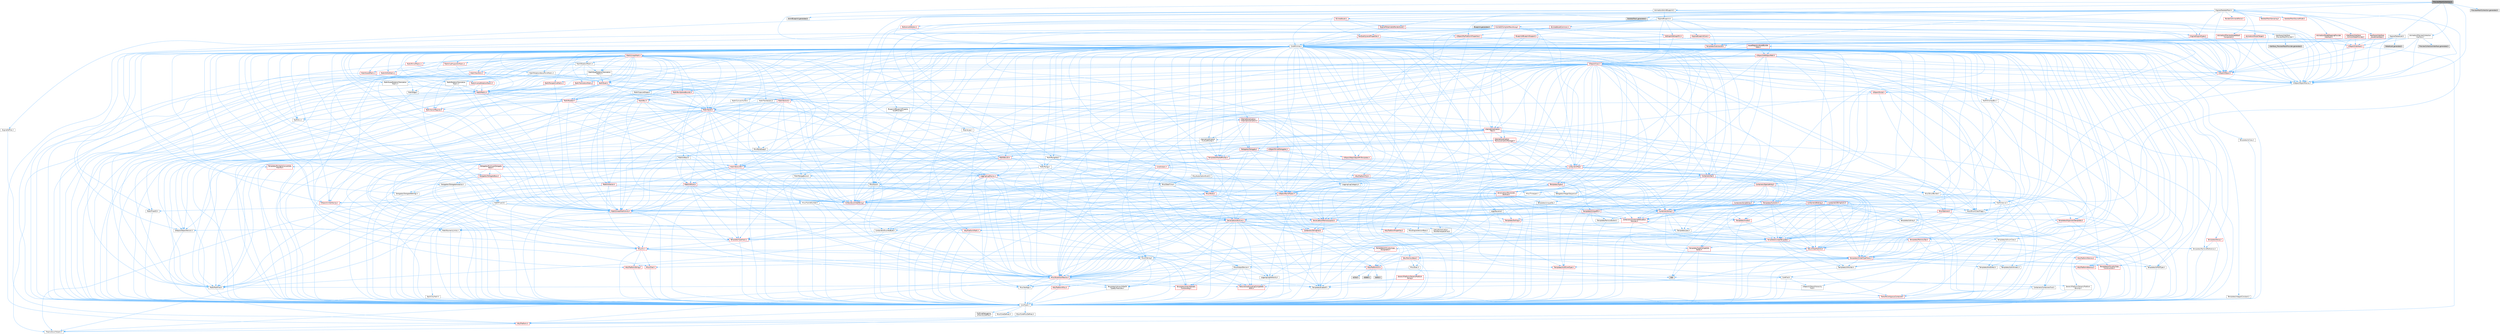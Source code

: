 digraph "PreviewMeshCollection.h"
{
 // INTERACTIVE_SVG=YES
 // LATEX_PDF_SIZE
  bgcolor="transparent";
  edge [fontname=Helvetica,fontsize=10,labelfontname=Helvetica,labelfontsize=10];
  node [fontname=Helvetica,fontsize=10,shape=box,height=0.2,width=0.4];
  Node1 [id="Node000001",label="PreviewMeshCollection.h",height=0.2,width=0.4,color="gray40", fillcolor="grey60", style="filled", fontcolor="black",tooltip=" "];
  Node1 -> Node2 [id="edge1_Node000001_Node000002",color="steelblue1",style="solid",tooltip=" "];
  Node2 [id="Node000002",label="Animation/AnimBlueprint.h",height=0.2,width=0.4,color="grey40", fillcolor="white", style="filled",URL="$dc/d30/AnimBlueprint_8h.html",tooltip=" "];
  Node2 -> Node3 [id="edge2_Node000002_Node000003",color="steelblue1",style="solid",tooltip=" "];
  Node3 [id="Node000003",label="CoreMinimal.h",height=0.2,width=0.4,color="grey40", fillcolor="white", style="filled",URL="$d7/d67/CoreMinimal_8h.html",tooltip=" "];
  Node3 -> Node4 [id="edge3_Node000003_Node000004",color="steelblue1",style="solid",tooltip=" "];
  Node4 [id="Node000004",label="CoreTypes.h",height=0.2,width=0.4,color="grey40", fillcolor="white", style="filled",URL="$dc/dec/CoreTypes_8h.html",tooltip=" "];
  Node4 -> Node5 [id="edge4_Node000004_Node000005",color="steelblue1",style="solid",tooltip=" "];
  Node5 [id="Node000005",label="HAL/Platform.h",height=0.2,width=0.4,color="red", fillcolor="#FFF0F0", style="filled",URL="$d9/dd0/Platform_8h.html",tooltip=" "];
  Node5 -> Node9 [id="edge5_Node000005_Node000009",color="steelblue1",style="solid",tooltip=" "];
  Node9 [id="Node000009",label="PreprocessorHelpers.h",height=0.2,width=0.4,color="grey40", fillcolor="white", style="filled",URL="$db/ddb/PreprocessorHelpers_8h.html",tooltip=" "];
  Node4 -> Node15 [id="edge6_Node000004_Node000015",color="steelblue1",style="solid",tooltip=" "];
  Node15 [id="Node000015",label="ProfilingDebugging\l/UMemoryDefines.h",height=0.2,width=0.4,color="grey40", fillcolor="white", style="filled",URL="$d2/da2/UMemoryDefines_8h.html",tooltip=" "];
  Node4 -> Node16 [id="edge7_Node000004_Node000016",color="steelblue1",style="solid",tooltip=" "];
  Node16 [id="Node000016",label="Misc/CoreMiscDefines.h",height=0.2,width=0.4,color="grey40", fillcolor="white", style="filled",URL="$da/d38/CoreMiscDefines_8h.html",tooltip=" "];
  Node16 -> Node5 [id="edge8_Node000016_Node000005",color="steelblue1",style="solid",tooltip=" "];
  Node16 -> Node9 [id="edge9_Node000016_Node000009",color="steelblue1",style="solid",tooltip=" "];
  Node4 -> Node17 [id="edge10_Node000004_Node000017",color="steelblue1",style="solid",tooltip=" "];
  Node17 [id="Node000017",label="Misc/CoreDefines.h",height=0.2,width=0.4,color="grey40", fillcolor="white", style="filled",URL="$d3/dd2/CoreDefines_8h.html",tooltip=" "];
  Node3 -> Node18 [id="edge11_Node000003_Node000018",color="steelblue1",style="solid",tooltip=" "];
  Node18 [id="Node000018",label="CoreFwd.h",height=0.2,width=0.4,color="grey40", fillcolor="white", style="filled",URL="$d1/d1e/CoreFwd_8h.html",tooltip=" "];
  Node18 -> Node4 [id="edge12_Node000018_Node000004",color="steelblue1",style="solid",tooltip=" "];
  Node18 -> Node19 [id="edge13_Node000018_Node000019",color="steelblue1",style="solid",tooltip=" "];
  Node19 [id="Node000019",label="Containers/ContainersFwd.h",height=0.2,width=0.4,color="grey40", fillcolor="white", style="filled",URL="$d4/d0a/ContainersFwd_8h.html",tooltip=" "];
  Node19 -> Node5 [id="edge14_Node000019_Node000005",color="steelblue1",style="solid",tooltip=" "];
  Node19 -> Node4 [id="edge15_Node000019_Node000004",color="steelblue1",style="solid",tooltip=" "];
  Node19 -> Node20 [id="edge16_Node000019_Node000020",color="steelblue1",style="solid",tooltip=" "];
  Node20 [id="Node000020",label="Traits/IsContiguousContainer.h",height=0.2,width=0.4,color="red", fillcolor="#FFF0F0", style="filled",URL="$d5/d3c/IsContiguousContainer_8h.html",tooltip=" "];
  Node20 -> Node4 [id="edge17_Node000020_Node000004",color="steelblue1",style="solid",tooltip=" "];
  Node18 -> Node23 [id="edge18_Node000018_Node000023",color="steelblue1",style="solid",tooltip=" "];
  Node23 [id="Node000023",label="Math/MathFwd.h",height=0.2,width=0.4,color="grey40", fillcolor="white", style="filled",URL="$d2/d10/MathFwd_8h.html",tooltip=" "];
  Node23 -> Node5 [id="edge19_Node000023_Node000005",color="steelblue1",style="solid",tooltip=" "];
  Node18 -> Node24 [id="edge20_Node000018_Node000024",color="steelblue1",style="solid",tooltip=" "];
  Node24 [id="Node000024",label="UObject/UObjectHierarchy\lFwd.h",height=0.2,width=0.4,color="grey40", fillcolor="white", style="filled",URL="$d3/d13/UObjectHierarchyFwd_8h.html",tooltip=" "];
  Node3 -> Node24 [id="edge21_Node000003_Node000024",color="steelblue1",style="solid",tooltip=" "];
  Node3 -> Node19 [id="edge22_Node000003_Node000019",color="steelblue1",style="solid",tooltip=" "];
  Node3 -> Node25 [id="edge23_Node000003_Node000025",color="steelblue1",style="solid",tooltip=" "];
  Node25 [id="Node000025",label="Misc/VarArgs.h",height=0.2,width=0.4,color="grey40", fillcolor="white", style="filled",URL="$d5/d6f/VarArgs_8h.html",tooltip=" "];
  Node25 -> Node4 [id="edge24_Node000025_Node000004",color="steelblue1",style="solid",tooltip=" "];
  Node3 -> Node26 [id="edge25_Node000003_Node000026",color="steelblue1",style="solid",tooltip=" "];
  Node26 [id="Node000026",label="Logging/LogVerbosity.h",height=0.2,width=0.4,color="grey40", fillcolor="white", style="filled",URL="$d2/d8f/LogVerbosity_8h.html",tooltip=" "];
  Node26 -> Node4 [id="edge26_Node000026_Node000004",color="steelblue1",style="solid",tooltip=" "];
  Node3 -> Node27 [id="edge27_Node000003_Node000027",color="steelblue1",style="solid",tooltip=" "];
  Node27 [id="Node000027",label="Misc/OutputDevice.h",height=0.2,width=0.4,color="grey40", fillcolor="white", style="filled",URL="$d7/d32/OutputDevice_8h.html",tooltip=" "];
  Node27 -> Node18 [id="edge28_Node000027_Node000018",color="steelblue1",style="solid",tooltip=" "];
  Node27 -> Node4 [id="edge29_Node000027_Node000004",color="steelblue1",style="solid",tooltip=" "];
  Node27 -> Node26 [id="edge30_Node000027_Node000026",color="steelblue1",style="solid",tooltip=" "];
  Node27 -> Node25 [id="edge31_Node000027_Node000025",color="steelblue1",style="solid",tooltip=" "];
  Node27 -> Node28 [id="edge32_Node000027_Node000028",color="steelblue1",style="solid",tooltip=" "];
  Node28 [id="Node000028",label="Templates/IsArrayOrRefOf\lTypeByPredicate.h",height=0.2,width=0.4,color="grey40", fillcolor="white", style="filled",URL="$d6/da1/IsArrayOrRefOfTypeByPredicate_8h.html",tooltip=" "];
  Node28 -> Node4 [id="edge33_Node000028_Node000004",color="steelblue1",style="solid",tooltip=" "];
  Node27 -> Node29 [id="edge34_Node000027_Node000029",color="steelblue1",style="solid",tooltip=" "];
  Node29 [id="Node000029",label="Templates/IsValidVariadic\lFunctionArg.h",height=0.2,width=0.4,color="red", fillcolor="#FFF0F0", style="filled",URL="$d0/dc8/IsValidVariadicFunctionArg_8h.html",tooltip=" "];
  Node29 -> Node4 [id="edge35_Node000029_Node000004",color="steelblue1",style="solid",tooltip=" "];
  Node27 -> Node31 [id="edge36_Node000027_Node000031",color="steelblue1",style="solid",tooltip=" "];
  Node31 [id="Node000031",label="Traits/IsCharEncodingCompatible\lWith.h",height=0.2,width=0.4,color="red", fillcolor="#FFF0F0", style="filled",URL="$df/dd1/IsCharEncodingCompatibleWith_8h.html",tooltip=" "];
  Node3 -> Node33 [id="edge37_Node000003_Node000033",color="steelblue1",style="solid",tooltip=" "];
  Node33 [id="Node000033",label="HAL/PlatformCrt.h",height=0.2,width=0.4,color="red", fillcolor="#FFF0F0", style="filled",URL="$d8/d75/PlatformCrt_8h.html",tooltip=" "];
  Node33 -> Node34 [id="edge38_Node000033_Node000034",color="steelblue1",style="solid",tooltip=" "];
  Node34 [id="Node000034",label="new",height=0.2,width=0.4,color="grey60", fillcolor="#E0E0E0", style="filled",tooltip=" "];
  Node33 -> Node35 [id="edge39_Node000033_Node000035",color="steelblue1",style="solid",tooltip=" "];
  Node35 [id="Node000035",label="wchar.h",height=0.2,width=0.4,color="grey60", fillcolor="#E0E0E0", style="filled",tooltip=" "];
  Node33 -> Node36 [id="edge40_Node000033_Node000036",color="steelblue1",style="solid",tooltip=" "];
  Node36 [id="Node000036",label="stddef.h",height=0.2,width=0.4,color="grey60", fillcolor="#E0E0E0", style="filled",tooltip=" "];
  Node33 -> Node37 [id="edge41_Node000033_Node000037",color="steelblue1",style="solid",tooltip=" "];
  Node37 [id="Node000037",label="stdlib.h",height=0.2,width=0.4,color="grey60", fillcolor="#E0E0E0", style="filled",tooltip=" "];
  Node3 -> Node43 [id="edge42_Node000003_Node000043",color="steelblue1",style="solid",tooltip=" "];
  Node43 [id="Node000043",label="HAL/PlatformMisc.h",height=0.2,width=0.4,color="red", fillcolor="#FFF0F0", style="filled",URL="$d0/df5/PlatformMisc_8h.html",tooltip=" "];
  Node43 -> Node4 [id="edge43_Node000043_Node000004",color="steelblue1",style="solid",tooltip=" "];
  Node3 -> Node62 [id="edge44_Node000003_Node000062",color="steelblue1",style="solid",tooltip=" "];
  Node62 [id="Node000062",label="Misc/AssertionMacros.h",height=0.2,width=0.4,color="red", fillcolor="#FFF0F0", style="filled",URL="$d0/dfa/AssertionMacros_8h.html",tooltip=" "];
  Node62 -> Node4 [id="edge45_Node000062_Node000004",color="steelblue1",style="solid",tooltip=" "];
  Node62 -> Node5 [id="edge46_Node000062_Node000005",color="steelblue1",style="solid",tooltip=" "];
  Node62 -> Node43 [id="edge47_Node000062_Node000043",color="steelblue1",style="solid",tooltip=" "];
  Node62 -> Node9 [id="edge48_Node000062_Node000009",color="steelblue1",style="solid",tooltip=" "];
  Node62 -> Node63 [id="edge49_Node000062_Node000063",color="steelblue1",style="solid",tooltip=" "];
  Node63 [id="Node000063",label="Templates/EnableIf.h",height=0.2,width=0.4,color="grey40", fillcolor="white", style="filled",URL="$d7/d60/EnableIf_8h.html",tooltip=" "];
  Node63 -> Node4 [id="edge50_Node000063_Node000004",color="steelblue1",style="solid",tooltip=" "];
  Node62 -> Node28 [id="edge51_Node000062_Node000028",color="steelblue1",style="solid",tooltip=" "];
  Node62 -> Node29 [id="edge52_Node000062_Node000029",color="steelblue1",style="solid",tooltip=" "];
  Node62 -> Node31 [id="edge53_Node000062_Node000031",color="steelblue1",style="solid",tooltip=" "];
  Node62 -> Node25 [id="edge54_Node000062_Node000025",color="steelblue1",style="solid",tooltip=" "];
  Node3 -> Node71 [id="edge55_Node000003_Node000071",color="steelblue1",style="solid",tooltip=" "];
  Node71 [id="Node000071",label="Templates/IsPointer.h",height=0.2,width=0.4,color="grey40", fillcolor="white", style="filled",URL="$d7/d05/IsPointer_8h.html",tooltip=" "];
  Node71 -> Node4 [id="edge56_Node000071_Node000004",color="steelblue1",style="solid",tooltip=" "];
  Node3 -> Node72 [id="edge57_Node000003_Node000072",color="steelblue1",style="solid",tooltip=" "];
  Node72 [id="Node000072",label="HAL/PlatformMemory.h",height=0.2,width=0.4,color="red", fillcolor="#FFF0F0", style="filled",URL="$de/d68/PlatformMemory_8h.html",tooltip=" "];
  Node72 -> Node4 [id="edge58_Node000072_Node000004",color="steelblue1",style="solid",tooltip=" "];
  Node3 -> Node55 [id="edge59_Node000003_Node000055",color="steelblue1",style="solid",tooltip=" "];
  Node55 [id="Node000055",label="HAL/PlatformAtomics.h",height=0.2,width=0.4,color="red", fillcolor="#FFF0F0", style="filled",URL="$d3/d36/PlatformAtomics_8h.html",tooltip=" "];
  Node55 -> Node4 [id="edge60_Node000055_Node000004",color="steelblue1",style="solid",tooltip=" "];
  Node3 -> Node77 [id="edge61_Node000003_Node000077",color="steelblue1",style="solid",tooltip=" "];
  Node77 [id="Node000077",label="Misc/Exec.h",height=0.2,width=0.4,color="grey40", fillcolor="white", style="filled",URL="$de/ddb/Exec_8h.html",tooltip=" "];
  Node77 -> Node4 [id="edge62_Node000077_Node000004",color="steelblue1",style="solid",tooltip=" "];
  Node77 -> Node62 [id="edge63_Node000077_Node000062",color="steelblue1",style="solid",tooltip=" "];
  Node3 -> Node78 [id="edge64_Node000003_Node000078",color="steelblue1",style="solid",tooltip=" "];
  Node78 [id="Node000078",label="HAL/MemoryBase.h",height=0.2,width=0.4,color="red", fillcolor="#FFF0F0", style="filled",URL="$d6/d9f/MemoryBase_8h.html",tooltip=" "];
  Node78 -> Node4 [id="edge65_Node000078_Node000004",color="steelblue1",style="solid",tooltip=" "];
  Node78 -> Node55 [id="edge66_Node000078_Node000055",color="steelblue1",style="solid",tooltip=" "];
  Node78 -> Node33 [id="edge67_Node000078_Node000033",color="steelblue1",style="solid",tooltip=" "];
  Node78 -> Node77 [id="edge68_Node000078_Node000077",color="steelblue1",style="solid",tooltip=" "];
  Node78 -> Node27 [id="edge69_Node000078_Node000027",color="steelblue1",style="solid",tooltip=" "];
  Node3 -> Node88 [id="edge70_Node000003_Node000088",color="steelblue1",style="solid",tooltip=" "];
  Node88 [id="Node000088",label="HAL/UnrealMemory.h",height=0.2,width=0.4,color="red", fillcolor="#FFF0F0", style="filled",URL="$d9/d96/UnrealMemory_8h.html",tooltip=" "];
  Node88 -> Node4 [id="edge71_Node000088_Node000004",color="steelblue1",style="solid",tooltip=" "];
  Node88 -> Node78 [id="edge72_Node000088_Node000078",color="steelblue1",style="solid",tooltip=" "];
  Node88 -> Node72 [id="edge73_Node000088_Node000072",color="steelblue1",style="solid",tooltip=" "];
  Node88 -> Node71 [id="edge74_Node000088_Node000071",color="steelblue1",style="solid",tooltip=" "];
  Node3 -> Node90 [id="edge75_Node000003_Node000090",color="steelblue1",style="solid",tooltip=" "];
  Node90 [id="Node000090",label="Templates/IsArithmetic.h",height=0.2,width=0.4,color="grey40", fillcolor="white", style="filled",URL="$d2/d5d/IsArithmetic_8h.html",tooltip=" "];
  Node90 -> Node4 [id="edge76_Node000090_Node000004",color="steelblue1",style="solid",tooltip=" "];
  Node3 -> Node84 [id="edge77_Node000003_Node000084",color="steelblue1",style="solid",tooltip=" "];
  Node84 [id="Node000084",label="Templates/AndOrNot.h",height=0.2,width=0.4,color="grey40", fillcolor="white", style="filled",URL="$db/d0a/AndOrNot_8h.html",tooltip=" "];
  Node84 -> Node4 [id="edge78_Node000084_Node000004",color="steelblue1",style="solid",tooltip=" "];
  Node3 -> Node91 [id="edge79_Node000003_Node000091",color="steelblue1",style="solid",tooltip=" "];
  Node91 [id="Node000091",label="Templates/IsPODType.h",height=0.2,width=0.4,color="grey40", fillcolor="white", style="filled",URL="$d7/db1/IsPODType_8h.html",tooltip=" "];
  Node91 -> Node4 [id="edge80_Node000091_Node000004",color="steelblue1",style="solid",tooltip=" "];
  Node3 -> Node92 [id="edge81_Node000003_Node000092",color="steelblue1",style="solid",tooltip=" "];
  Node92 [id="Node000092",label="Templates/IsUECoreType.h",height=0.2,width=0.4,color="red", fillcolor="#FFF0F0", style="filled",URL="$d1/db8/IsUECoreType_8h.html",tooltip=" "];
  Node92 -> Node4 [id="edge82_Node000092_Node000004",color="steelblue1",style="solid",tooltip=" "];
  Node3 -> Node85 [id="edge83_Node000003_Node000085",color="steelblue1",style="solid",tooltip=" "];
  Node85 [id="Node000085",label="Templates/IsTriviallyCopy\lConstructible.h",height=0.2,width=0.4,color="red", fillcolor="#FFF0F0", style="filled",URL="$d3/d78/IsTriviallyCopyConstructible_8h.html",tooltip=" "];
  Node85 -> Node4 [id="edge84_Node000085_Node000004",color="steelblue1",style="solid",tooltip=" "];
  Node3 -> Node93 [id="edge85_Node000003_Node000093",color="steelblue1",style="solid",tooltip=" "];
  Node93 [id="Node000093",label="Templates/UnrealTypeTraits.h",height=0.2,width=0.4,color="red", fillcolor="#FFF0F0", style="filled",URL="$d2/d2d/UnrealTypeTraits_8h.html",tooltip=" "];
  Node93 -> Node4 [id="edge86_Node000093_Node000004",color="steelblue1",style="solid",tooltip=" "];
  Node93 -> Node71 [id="edge87_Node000093_Node000071",color="steelblue1",style="solid",tooltip=" "];
  Node93 -> Node62 [id="edge88_Node000093_Node000062",color="steelblue1",style="solid",tooltip=" "];
  Node93 -> Node84 [id="edge89_Node000093_Node000084",color="steelblue1",style="solid",tooltip=" "];
  Node93 -> Node63 [id="edge90_Node000093_Node000063",color="steelblue1",style="solid",tooltip=" "];
  Node93 -> Node90 [id="edge91_Node000093_Node000090",color="steelblue1",style="solid",tooltip=" "];
  Node93 -> Node91 [id="edge92_Node000093_Node000091",color="steelblue1",style="solid",tooltip=" "];
  Node93 -> Node92 [id="edge93_Node000093_Node000092",color="steelblue1",style="solid",tooltip=" "];
  Node93 -> Node85 [id="edge94_Node000093_Node000085",color="steelblue1",style="solid",tooltip=" "];
  Node3 -> Node63 [id="edge95_Node000003_Node000063",color="steelblue1",style="solid",tooltip=" "];
  Node3 -> Node95 [id="edge96_Node000003_Node000095",color="steelblue1",style="solid",tooltip=" "];
  Node95 [id="Node000095",label="Templates/RemoveReference.h",height=0.2,width=0.4,color="grey40", fillcolor="white", style="filled",URL="$da/dbe/RemoveReference_8h.html",tooltip=" "];
  Node95 -> Node4 [id="edge97_Node000095_Node000004",color="steelblue1",style="solid",tooltip=" "];
  Node3 -> Node96 [id="edge98_Node000003_Node000096",color="steelblue1",style="solid",tooltip=" "];
  Node96 [id="Node000096",label="Templates/IntegralConstant.h",height=0.2,width=0.4,color="grey40", fillcolor="white", style="filled",URL="$db/d1b/IntegralConstant_8h.html",tooltip=" "];
  Node96 -> Node4 [id="edge99_Node000096_Node000004",color="steelblue1",style="solid",tooltip=" "];
  Node3 -> Node97 [id="edge100_Node000003_Node000097",color="steelblue1",style="solid",tooltip=" "];
  Node97 [id="Node000097",label="Templates/IsClass.h",height=0.2,width=0.4,color="grey40", fillcolor="white", style="filled",URL="$db/dcb/IsClass_8h.html",tooltip=" "];
  Node97 -> Node4 [id="edge101_Node000097_Node000004",color="steelblue1",style="solid",tooltip=" "];
  Node3 -> Node98 [id="edge102_Node000003_Node000098",color="steelblue1",style="solid",tooltip=" "];
  Node98 [id="Node000098",label="Templates/TypeCompatible\lBytes.h",height=0.2,width=0.4,color="red", fillcolor="#FFF0F0", style="filled",URL="$df/d0a/TypeCompatibleBytes_8h.html",tooltip=" "];
  Node98 -> Node4 [id="edge103_Node000098_Node000004",color="steelblue1",style="solid",tooltip=" "];
  Node98 -> Node34 [id="edge104_Node000098_Node000034",color="steelblue1",style="solid",tooltip=" "];
  Node3 -> Node20 [id="edge105_Node000003_Node000020",color="steelblue1",style="solid",tooltip=" "];
  Node3 -> Node99 [id="edge106_Node000003_Node000099",color="steelblue1",style="solid",tooltip=" "];
  Node99 [id="Node000099",label="Templates/UnrealTemplate.h",height=0.2,width=0.4,color="red", fillcolor="#FFF0F0", style="filled",URL="$d4/d24/UnrealTemplate_8h.html",tooltip=" "];
  Node99 -> Node4 [id="edge107_Node000099_Node000004",color="steelblue1",style="solid",tooltip=" "];
  Node99 -> Node71 [id="edge108_Node000099_Node000071",color="steelblue1",style="solid",tooltip=" "];
  Node99 -> Node88 [id="edge109_Node000099_Node000088",color="steelblue1",style="solid",tooltip=" "];
  Node99 -> Node93 [id="edge110_Node000099_Node000093",color="steelblue1",style="solid",tooltip=" "];
  Node99 -> Node95 [id="edge111_Node000099_Node000095",color="steelblue1",style="solid",tooltip=" "];
  Node99 -> Node98 [id="edge112_Node000099_Node000098",color="steelblue1",style="solid",tooltip=" "];
  Node99 -> Node20 [id="edge113_Node000099_Node000020",color="steelblue1",style="solid",tooltip=" "];
  Node3 -> Node48 [id="edge114_Node000003_Node000048",color="steelblue1",style="solid",tooltip=" "];
  Node48 [id="Node000048",label="Math/NumericLimits.h",height=0.2,width=0.4,color="grey40", fillcolor="white", style="filled",URL="$df/d1b/NumericLimits_8h.html",tooltip=" "];
  Node48 -> Node4 [id="edge115_Node000048_Node000004",color="steelblue1",style="solid",tooltip=" "];
  Node3 -> Node103 [id="edge116_Node000003_Node000103",color="steelblue1",style="solid",tooltip=" "];
  Node103 [id="Node000103",label="HAL/PlatformMath.h",height=0.2,width=0.4,color="red", fillcolor="#FFF0F0", style="filled",URL="$dc/d53/PlatformMath_8h.html",tooltip=" "];
  Node103 -> Node4 [id="edge117_Node000103_Node000004",color="steelblue1",style="solid",tooltip=" "];
  Node3 -> Node86 [id="edge118_Node000003_Node000086",color="steelblue1",style="solid",tooltip=" "];
  Node86 [id="Node000086",label="Templates/IsTriviallyCopy\lAssignable.h",height=0.2,width=0.4,color="red", fillcolor="#FFF0F0", style="filled",URL="$d2/df2/IsTriviallyCopyAssignable_8h.html",tooltip=" "];
  Node86 -> Node4 [id="edge119_Node000086_Node000004",color="steelblue1",style="solid",tooltip=" "];
  Node3 -> Node111 [id="edge120_Node000003_Node000111",color="steelblue1",style="solid",tooltip=" "];
  Node111 [id="Node000111",label="Templates/MemoryOps.h",height=0.2,width=0.4,color="red", fillcolor="#FFF0F0", style="filled",URL="$db/dea/MemoryOps_8h.html",tooltip=" "];
  Node111 -> Node4 [id="edge121_Node000111_Node000004",color="steelblue1",style="solid",tooltip=" "];
  Node111 -> Node88 [id="edge122_Node000111_Node000088",color="steelblue1",style="solid",tooltip=" "];
  Node111 -> Node86 [id="edge123_Node000111_Node000086",color="steelblue1",style="solid",tooltip=" "];
  Node111 -> Node85 [id="edge124_Node000111_Node000085",color="steelblue1",style="solid",tooltip=" "];
  Node111 -> Node93 [id="edge125_Node000111_Node000093",color="steelblue1",style="solid",tooltip=" "];
  Node111 -> Node34 [id="edge126_Node000111_Node000034",color="steelblue1",style="solid",tooltip=" "];
  Node3 -> Node112 [id="edge127_Node000003_Node000112",color="steelblue1",style="solid",tooltip=" "];
  Node112 [id="Node000112",label="Containers/ContainerAllocation\lPolicies.h",height=0.2,width=0.4,color="red", fillcolor="#FFF0F0", style="filled",URL="$d7/dff/ContainerAllocationPolicies_8h.html",tooltip=" "];
  Node112 -> Node4 [id="edge128_Node000112_Node000004",color="steelblue1",style="solid",tooltip=" "];
  Node112 -> Node112 [id="edge129_Node000112_Node000112",color="steelblue1",style="solid",tooltip=" "];
  Node112 -> Node103 [id="edge130_Node000112_Node000103",color="steelblue1",style="solid",tooltip=" "];
  Node112 -> Node88 [id="edge131_Node000112_Node000088",color="steelblue1",style="solid",tooltip=" "];
  Node112 -> Node48 [id="edge132_Node000112_Node000048",color="steelblue1",style="solid",tooltip=" "];
  Node112 -> Node62 [id="edge133_Node000112_Node000062",color="steelblue1",style="solid",tooltip=" "];
  Node112 -> Node111 [id="edge134_Node000112_Node000111",color="steelblue1",style="solid",tooltip=" "];
  Node112 -> Node98 [id="edge135_Node000112_Node000098",color="steelblue1",style="solid",tooltip=" "];
  Node3 -> Node115 [id="edge136_Node000003_Node000115",color="steelblue1",style="solid",tooltip=" "];
  Node115 [id="Node000115",label="Templates/IsEnumClass.h",height=0.2,width=0.4,color="grey40", fillcolor="white", style="filled",URL="$d7/d15/IsEnumClass_8h.html",tooltip=" "];
  Node115 -> Node4 [id="edge137_Node000115_Node000004",color="steelblue1",style="solid",tooltip=" "];
  Node115 -> Node84 [id="edge138_Node000115_Node000084",color="steelblue1",style="solid",tooltip=" "];
  Node3 -> Node116 [id="edge139_Node000003_Node000116",color="steelblue1",style="solid",tooltip=" "];
  Node116 [id="Node000116",label="HAL/PlatformProperties.h",height=0.2,width=0.4,color="red", fillcolor="#FFF0F0", style="filled",URL="$d9/db0/PlatformProperties_8h.html",tooltip=" "];
  Node116 -> Node4 [id="edge140_Node000116_Node000004",color="steelblue1",style="solid",tooltip=" "];
  Node3 -> Node119 [id="edge141_Node000003_Node000119",color="steelblue1",style="solid",tooltip=" "];
  Node119 [id="Node000119",label="Misc/EngineVersionBase.h",height=0.2,width=0.4,color="grey40", fillcolor="white", style="filled",URL="$d5/d2b/EngineVersionBase_8h.html",tooltip=" "];
  Node119 -> Node4 [id="edge142_Node000119_Node000004",color="steelblue1",style="solid",tooltip=" "];
  Node3 -> Node120 [id="edge143_Node000003_Node000120",color="steelblue1",style="solid",tooltip=" "];
  Node120 [id="Node000120",label="Internationalization\l/TextNamespaceFwd.h",height=0.2,width=0.4,color="grey40", fillcolor="white", style="filled",URL="$d8/d97/TextNamespaceFwd_8h.html",tooltip=" "];
  Node120 -> Node4 [id="edge144_Node000120_Node000004",color="steelblue1",style="solid",tooltip=" "];
  Node3 -> Node121 [id="edge145_Node000003_Node000121",color="steelblue1",style="solid",tooltip=" "];
  Node121 [id="Node000121",label="Serialization/Archive.h",height=0.2,width=0.4,color="red", fillcolor="#FFF0F0", style="filled",URL="$d7/d3b/Archive_8h.html",tooltip=" "];
  Node121 -> Node18 [id="edge146_Node000121_Node000018",color="steelblue1",style="solid",tooltip=" "];
  Node121 -> Node4 [id="edge147_Node000121_Node000004",color="steelblue1",style="solid",tooltip=" "];
  Node121 -> Node116 [id="edge148_Node000121_Node000116",color="steelblue1",style="solid",tooltip=" "];
  Node121 -> Node120 [id="edge149_Node000121_Node000120",color="steelblue1",style="solid",tooltip=" "];
  Node121 -> Node23 [id="edge150_Node000121_Node000023",color="steelblue1",style="solid",tooltip=" "];
  Node121 -> Node62 [id="edge151_Node000121_Node000062",color="steelblue1",style="solid",tooltip=" "];
  Node121 -> Node119 [id="edge152_Node000121_Node000119",color="steelblue1",style="solid",tooltip=" "];
  Node121 -> Node25 [id="edge153_Node000121_Node000025",color="steelblue1",style="solid",tooltip=" "];
  Node121 -> Node63 [id="edge154_Node000121_Node000063",color="steelblue1",style="solid",tooltip=" "];
  Node121 -> Node28 [id="edge155_Node000121_Node000028",color="steelblue1",style="solid",tooltip=" "];
  Node121 -> Node115 [id="edge156_Node000121_Node000115",color="steelblue1",style="solid",tooltip=" "];
  Node121 -> Node29 [id="edge157_Node000121_Node000029",color="steelblue1",style="solid",tooltip=" "];
  Node121 -> Node99 [id="edge158_Node000121_Node000099",color="steelblue1",style="solid",tooltip=" "];
  Node121 -> Node31 [id="edge159_Node000121_Node000031",color="steelblue1",style="solid",tooltip=" "];
  Node121 -> Node124 [id="edge160_Node000121_Node000124",color="steelblue1",style="solid",tooltip=" "];
  Node124 [id="Node000124",label="UObject/ObjectVersion.h",height=0.2,width=0.4,color="grey40", fillcolor="white", style="filled",URL="$da/d63/ObjectVersion_8h.html",tooltip=" "];
  Node124 -> Node4 [id="edge161_Node000124_Node000004",color="steelblue1",style="solid",tooltip=" "];
  Node3 -> Node125 [id="edge162_Node000003_Node000125",color="steelblue1",style="solid",tooltip=" "];
  Node125 [id="Node000125",label="Templates/Less.h",height=0.2,width=0.4,color="grey40", fillcolor="white", style="filled",URL="$de/dc8/Less_8h.html",tooltip=" "];
  Node125 -> Node4 [id="edge163_Node000125_Node000004",color="steelblue1",style="solid",tooltip=" "];
  Node125 -> Node99 [id="edge164_Node000125_Node000099",color="steelblue1",style="solid",tooltip=" "];
  Node3 -> Node126 [id="edge165_Node000003_Node000126",color="steelblue1",style="solid",tooltip=" "];
  Node126 [id="Node000126",label="Templates/Sorting.h",height=0.2,width=0.4,color="red", fillcolor="#FFF0F0", style="filled",URL="$d3/d9e/Sorting_8h.html",tooltip=" "];
  Node126 -> Node4 [id="edge166_Node000126_Node000004",color="steelblue1",style="solid",tooltip=" "];
  Node126 -> Node103 [id="edge167_Node000126_Node000103",color="steelblue1",style="solid",tooltip=" "];
  Node126 -> Node125 [id="edge168_Node000126_Node000125",color="steelblue1",style="solid",tooltip=" "];
  Node3 -> Node137 [id="edge169_Node000003_Node000137",color="steelblue1",style="solid",tooltip=" "];
  Node137 [id="Node000137",label="Misc/Char.h",height=0.2,width=0.4,color="red", fillcolor="#FFF0F0", style="filled",URL="$d0/d58/Char_8h.html",tooltip=" "];
  Node137 -> Node4 [id="edge170_Node000137_Node000004",color="steelblue1",style="solid",tooltip=" "];
  Node3 -> Node140 [id="edge171_Node000003_Node000140",color="steelblue1",style="solid",tooltip=" "];
  Node140 [id="Node000140",label="GenericPlatform/GenericPlatform\lStricmp.h",height=0.2,width=0.4,color="grey40", fillcolor="white", style="filled",URL="$d2/d86/GenericPlatformStricmp_8h.html",tooltip=" "];
  Node140 -> Node4 [id="edge172_Node000140_Node000004",color="steelblue1",style="solid",tooltip=" "];
  Node3 -> Node141 [id="edge173_Node000003_Node000141",color="steelblue1",style="solid",tooltip=" "];
  Node141 [id="Node000141",label="GenericPlatform/GenericPlatform\lString.h",height=0.2,width=0.4,color="red", fillcolor="#FFF0F0", style="filled",URL="$dd/d20/GenericPlatformString_8h.html",tooltip=" "];
  Node141 -> Node4 [id="edge174_Node000141_Node000004",color="steelblue1",style="solid",tooltip=" "];
  Node141 -> Node140 [id="edge175_Node000141_Node000140",color="steelblue1",style="solid",tooltip=" "];
  Node141 -> Node63 [id="edge176_Node000141_Node000063",color="steelblue1",style="solid",tooltip=" "];
  Node141 -> Node31 [id="edge177_Node000141_Node000031",color="steelblue1",style="solid",tooltip=" "];
  Node3 -> Node74 [id="edge178_Node000003_Node000074",color="steelblue1",style="solid",tooltip=" "];
  Node74 [id="Node000074",label="HAL/PlatformString.h",height=0.2,width=0.4,color="red", fillcolor="#FFF0F0", style="filled",URL="$db/db5/PlatformString_8h.html",tooltip=" "];
  Node74 -> Node4 [id="edge179_Node000074_Node000004",color="steelblue1",style="solid",tooltip=" "];
  Node3 -> Node144 [id="edge180_Node000003_Node000144",color="steelblue1",style="solid",tooltip=" "];
  Node144 [id="Node000144",label="Misc/CString.h",height=0.2,width=0.4,color="grey40", fillcolor="white", style="filled",URL="$d2/d49/CString_8h.html",tooltip=" "];
  Node144 -> Node4 [id="edge181_Node000144_Node000004",color="steelblue1",style="solid",tooltip=" "];
  Node144 -> Node33 [id="edge182_Node000144_Node000033",color="steelblue1",style="solid",tooltip=" "];
  Node144 -> Node74 [id="edge183_Node000144_Node000074",color="steelblue1",style="solid",tooltip=" "];
  Node144 -> Node62 [id="edge184_Node000144_Node000062",color="steelblue1",style="solid",tooltip=" "];
  Node144 -> Node137 [id="edge185_Node000144_Node000137",color="steelblue1",style="solid",tooltip=" "];
  Node144 -> Node25 [id="edge186_Node000144_Node000025",color="steelblue1",style="solid",tooltip=" "];
  Node144 -> Node28 [id="edge187_Node000144_Node000028",color="steelblue1",style="solid",tooltip=" "];
  Node144 -> Node29 [id="edge188_Node000144_Node000029",color="steelblue1",style="solid",tooltip=" "];
  Node144 -> Node31 [id="edge189_Node000144_Node000031",color="steelblue1",style="solid",tooltip=" "];
  Node3 -> Node145 [id="edge190_Node000003_Node000145",color="steelblue1",style="solid",tooltip=" "];
  Node145 [id="Node000145",label="Misc/Crc.h",height=0.2,width=0.4,color="red", fillcolor="#FFF0F0", style="filled",URL="$d4/dd2/Crc_8h.html",tooltip=" "];
  Node145 -> Node4 [id="edge191_Node000145_Node000004",color="steelblue1",style="solid",tooltip=" "];
  Node145 -> Node74 [id="edge192_Node000145_Node000074",color="steelblue1",style="solid",tooltip=" "];
  Node145 -> Node62 [id="edge193_Node000145_Node000062",color="steelblue1",style="solid",tooltip=" "];
  Node145 -> Node144 [id="edge194_Node000145_Node000144",color="steelblue1",style="solid",tooltip=" "];
  Node145 -> Node137 [id="edge195_Node000145_Node000137",color="steelblue1",style="solid",tooltip=" "];
  Node145 -> Node93 [id="edge196_Node000145_Node000093",color="steelblue1",style="solid",tooltip=" "];
  Node3 -> Node136 [id="edge197_Node000003_Node000136",color="steelblue1",style="solid",tooltip=" "];
  Node136 [id="Node000136",label="Math/UnrealMathUtility.h",height=0.2,width=0.4,color="red", fillcolor="#FFF0F0", style="filled",URL="$db/db8/UnrealMathUtility_8h.html",tooltip=" "];
  Node136 -> Node4 [id="edge198_Node000136_Node000004",color="steelblue1",style="solid",tooltip=" "];
  Node136 -> Node62 [id="edge199_Node000136_Node000062",color="steelblue1",style="solid",tooltip=" "];
  Node136 -> Node103 [id="edge200_Node000136_Node000103",color="steelblue1",style="solid",tooltip=" "];
  Node136 -> Node23 [id="edge201_Node000136_Node000023",color="steelblue1",style="solid",tooltip=" "];
  Node3 -> Node146 [id="edge202_Node000003_Node000146",color="steelblue1",style="solid",tooltip=" "];
  Node146 [id="Node000146",label="Containers/UnrealString.h",height=0.2,width=0.4,color="red", fillcolor="#FFF0F0", style="filled",URL="$d5/dba/UnrealString_8h.html",tooltip=" "];
  Node3 -> Node150 [id="edge203_Node000003_Node000150",color="steelblue1",style="solid",tooltip=" "];
  Node150 [id="Node000150",label="Containers/Array.h",height=0.2,width=0.4,color="red", fillcolor="#FFF0F0", style="filled",URL="$df/dd0/Array_8h.html",tooltip=" "];
  Node150 -> Node4 [id="edge204_Node000150_Node000004",color="steelblue1",style="solid",tooltip=" "];
  Node150 -> Node62 [id="edge205_Node000150_Node000062",color="steelblue1",style="solid",tooltip=" "];
  Node150 -> Node88 [id="edge206_Node000150_Node000088",color="steelblue1",style="solid",tooltip=" "];
  Node150 -> Node93 [id="edge207_Node000150_Node000093",color="steelblue1",style="solid",tooltip=" "];
  Node150 -> Node99 [id="edge208_Node000150_Node000099",color="steelblue1",style="solid",tooltip=" "];
  Node150 -> Node112 [id="edge209_Node000150_Node000112",color="steelblue1",style="solid",tooltip=" "];
  Node150 -> Node121 [id="edge210_Node000150_Node000121",color="steelblue1",style="solid",tooltip=" "];
  Node150 -> Node129 [id="edge211_Node000150_Node000129",color="steelblue1",style="solid",tooltip=" "];
  Node129 [id="Node000129",label="Templates/Invoke.h",height=0.2,width=0.4,color="red", fillcolor="#FFF0F0", style="filled",URL="$d7/deb/Invoke_8h.html",tooltip=" "];
  Node129 -> Node4 [id="edge212_Node000129_Node000004",color="steelblue1",style="solid",tooltip=" "];
  Node129 -> Node99 [id="edge213_Node000129_Node000099",color="steelblue1",style="solid",tooltip=" "];
  Node150 -> Node125 [id="edge214_Node000150_Node000125",color="steelblue1",style="solid",tooltip=" "];
  Node150 -> Node126 [id="edge215_Node000150_Node000126",color="steelblue1",style="solid",tooltip=" "];
  Node150 -> Node173 [id="edge216_Node000150_Node000173",color="steelblue1",style="solid",tooltip=" "];
  Node173 [id="Node000173",label="Templates/AlignmentTemplates.h",height=0.2,width=0.4,color="red", fillcolor="#FFF0F0", style="filled",URL="$dd/d32/AlignmentTemplates_8h.html",tooltip=" "];
  Node173 -> Node4 [id="edge217_Node000173_Node000004",color="steelblue1",style="solid",tooltip=" "];
  Node173 -> Node71 [id="edge218_Node000173_Node000071",color="steelblue1",style="solid",tooltip=" "];
  Node3 -> Node174 [id="edge219_Node000003_Node000174",color="steelblue1",style="solid",tooltip=" "];
  Node174 [id="Node000174",label="Misc/FrameNumber.h",height=0.2,width=0.4,color="grey40", fillcolor="white", style="filled",URL="$dd/dbd/FrameNumber_8h.html",tooltip=" "];
  Node174 -> Node4 [id="edge220_Node000174_Node000004",color="steelblue1",style="solid",tooltip=" "];
  Node174 -> Node48 [id="edge221_Node000174_Node000048",color="steelblue1",style="solid",tooltip=" "];
  Node174 -> Node136 [id="edge222_Node000174_Node000136",color="steelblue1",style="solid",tooltip=" "];
  Node174 -> Node63 [id="edge223_Node000174_Node000063",color="steelblue1",style="solid",tooltip=" "];
  Node174 -> Node93 [id="edge224_Node000174_Node000093",color="steelblue1",style="solid",tooltip=" "];
  Node3 -> Node175 [id="edge225_Node000003_Node000175",color="steelblue1",style="solid",tooltip=" "];
  Node175 [id="Node000175",label="Misc/Timespan.h",height=0.2,width=0.4,color="grey40", fillcolor="white", style="filled",URL="$da/dd9/Timespan_8h.html",tooltip=" "];
  Node175 -> Node4 [id="edge226_Node000175_Node000004",color="steelblue1",style="solid",tooltip=" "];
  Node175 -> Node176 [id="edge227_Node000175_Node000176",color="steelblue1",style="solid",tooltip=" "];
  Node176 [id="Node000176",label="Math/Interval.h",height=0.2,width=0.4,color="grey40", fillcolor="white", style="filled",URL="$d1/d55/Interval_8h.html",tooltip=" "];
  Node176 -> Node4 [id="edge228_Node000176_Node000004",color="steelblue1",style="solid",tooltip=" "];
  Node176 -> Node90 [id="edge229_Node000176_Node000090",color="steelblue1",style="solid",tooltip=" "];
  Node176 -> Node93 [id="edge230_Node000176_Node000093",color="steelblue1",style="solid",tooltip=" "];
  Node176 -> Node48 [id="edge231_Node000176_Node000048",color="steelblue1",style="solid",tooltip=" "];
  Node176 -> Node136 [id="edge232_Node000176_Node000136",color="steelblue1",style="solid",tooltip=" "];
  Node175 -> Node136 [id="edge233_Node000175_Node000136",color="steelblue1",style="solid",tooltip=" "];
  Node175 -> Node62 [id="edge234_Node000175_Node000062",color="steelblue1",style="solid",tooltip=" "];
  Node3 -> Node177 [id="edge235_Node000003_Node000177",color="steelblue1",style="solid",tooltip=" "];
  Node177 [id="Node000177",label="Containers/StringConv.h",height=0.2,width=0.4,color="red", fillcolor="#FFF0F0", style="filled",URL="$d3/ddf/StringConv_8h.html",tooltip=" "];
  Node177 -> Node4 [id="edge236_Node000177_Node000004",color="steelblue1",style="solid",tooltip=" "];
  Node177 -> Node62 [id="edge237_Node000177_Node000062",color="steelblue1",style="solid",tooltip=" "];
  Node177 -> Node112 [id="edge238_Node000177_Node000112",color="steelblue1",style="solid",tooltip=" "];
  Node177 -> Node150 [id="edge239_Node000177_Node000150",color="steelblue1",style="solid",tooltip=" "];
  Node177 -> Node144 [id="edge240_Node000177_Node000144",color="steelblue1",style="solid",tooltip=" "];
  Node177 -> Node178 [id="edge241_Node000177_Node000178",color="steelblue1",style="solid",tooltip=" "];
  Node178 [id="Node000178",label="Templates/IsArray.h",height=0.2,width=0.4,color="grey40", fillcolor="white", style="filled",URL="$d8/d8d/IsArray_8h.html",tooltip=" "];
  Node178 -> Node4 [id="edge242_Node000178_Node000004",color="steelblue1",style="solid",tooltip=" "];
  Node177 -> Node99 [id="edge243_Node000177_Node000099",color="steelblue1",style="solid",tooltip=" "];
  Node177 -> Node93 [id="edge244_Node000177_Node000093",color="steelblue1",style="solid",tooltip=" "];
  Node177 -> Node31 [id="edge245_Node000177_Node000031",color="steelblue1",style="solid",tooltip=" "];
  Node177 -> Node20 [id="edge246_Node000177_Node000020",color="steelblue1",style="solid",tooltip=" "];
  Node3 -> Node179 [id="edge247_Node000003_Node000179",color="steelblue1",style="solid",tooltip=" "];
  Node179 [id="Node000179",label="UObject/UnrealNames.h",height=0.2,width=0.4,color="red", fillcolor="#FFF0F0", style="filled",URL="$d8/db1/UnrealNames_8h.html",tooltip=" "];
  Node179 -> Node4 [id="edge248_Node000179_Node000004",color="steelblue1",style="solid",tooltip=" "];
  Node3 -> Node181 [id="edge249_Node000003_Node000181",color="steelblue1",style="solid",tooltip=" "];
  Node181 [id="Node000181",label="UObject/NameTypes.h",height=0.2,width=0.4,color="red", fillcolor="#FFF0F0", style="filled",URL="$d6/d35/NameTypes_8h.html",tooltip=" "];
  Node181 -> Node4 [id="edge250_Node000181_Node000004",color="steelblue1",style="solid",tooltip=" "];
  Node181 -> Node62 [id="edge251_Node000181_Node000062",color="steelblue1",style="solid",tooltip=" "];
  Node181 -> Node88 [id="edge252_Node000181_Node000088",color="steelblue1",style="solid",tooltip=" "];
  Node181 -> Node93 [id="edge253_Node000181_Node000093",color="steelblue1",style="solid",tooltip=" "];
  Node181 -> Node99 [id="edge254_Node000181_Node000099",color="steelblue1",style="solid",tooltip=" "];
  Node181 -> Node146 [id="edge255_Node000181_Node000146",color="steelblue1",style="solid",tooltip=" "];
  Node181 -> Node177 [id="edge256_Node000181_Node000177",color="steelblue1",style="solid",tooltip=" "];
  Node181 -> Node45 [id="edge257_Node000181_Node000045",color="steelblue1",style="solid",tooltip=" "];
  Node45 [id="Node000045",label="Containers/StringFwd.h",height=0.2,width=0.4,color="red", fillcolor="#FFF0F0", style="filled",URL="$df/d37/StringFwd_8h.html",tooltip=" "];
  Node45 -> Node4 [id="edge258_Node000045_Node000004",color="steelblue1",style="solid",tooltip=" "];
  Node45 -> Node20 [id="edge259_Node000045_Node000020",color="steelblue1",style="solid",tooltip=" "];
  Node181 -> Node179 [id="edge260_Node000181_Node000179",color="steelblue1",style="solid",tooltip=" "];
  Node181 -> Node158 [id="edge261_Node000181_Node000158",color="steelblue1",style="solid",tooltip=" "];
  Node158 [id="Node000158",label="Serialization/MemoryLayout.h",height=0.2,width=0.4,color="red", fillcolor="#FFF0F0", style="filled",URL="$d7/d66/MemoryLayout_8h.html",tooltip=" "];
  Node158 -> Node161 [id="edge262_Node000158_Node000161",color="steelblue1",style="solid",tooltip=" "];
  Node161 [id="Node000161",label="Containers/EnumAsByte.h",height=0.2,width=0.4,color="grey40", fillcolor="white", style="filled",URL="$d6/d9a/EnumAsByte_8h.html",tooltip=" "];
  Node161 -> Node4 [id="edge263_Node000161_Node000004",color="steelblue1",style="solid",tooltip=" "];
  Node161 -> Node91 [id="edge264_Node000161_Node000091",color="steelblue1",style="solid",tooltip=" "];
  Node161 -> Node162 [id="edge265_Node000161_Node000162",color="steelblue1",style="solid",tooltip=" "];
  Node162 [id="Node000162",label="Templates/TypeHash.h",height=0.2,width=0.4,color="red", fillcolor="#FFF0F0", style="filled",URL="$d1/d62/TypeHash_8h.html",tooltip=" "];
  Node162 -> Node4 [id="edge266_Node000162_Node000004",color="steelblue1",style="solid",tooltip=" "];
  Node162 -> Node145 [id="edge267_Node000162_Node000145",color="steelblue1",style="solid",tooltip=" "];
  Node158 -> Node45 [id="edge268_Node000158_Node000045",color="steelblue1",style="solid",tooltip=" "];
  Node158 -> Node88 [id="edge269_Node000158_Node000088",color="steelblue1",style="solid",tooltip=" "];
  Node158 -> Node63 [id="edge270_Node000158_Node000063",color="steelblue1",style="solid",tooltip=" "];
  Node158 -> Node99 [id="edge271_Node000158_Node000099",color="steelblue1",style="solid",tooltip=" "];
  Node3 -> Node189 [id="edge272_Node000003_Node000189",color="steelblue1",style="solid",tooltip=" "];
  Node189 [id="Node000189",label="Misc/Parse.h",height=0.2,width=0.4,color="red", fillcolor="#FFF0F0", style="filled",URL="$dc/d71/Parse_8h.html",tooltip=" "];
  Node189 -> Node45 [id="edge273_Node000189_Node000045",color="steelblue1",style="solid",tooltip=" "];
  Node189 -> Node146 [id="edge274_Node000189_Node000146",color="steelblue1",style="solid",tooltip=" "];
  Node189 -> Node4 [id="edge275_Node000189_Node000004",color="steelblue1",style="solid",tooltip=" "];
  Node189 -> Node33 [id="edge276_Node000189_Node000033",color="steelblue1",style="solid",tooltip=" "];
  Node189 -> Node50 [id="edge277_Node000189_Node000050",color="steelblue1",style="solid",tooltip=" "];
  Node50 [id="Node000050",label="Misc/EnumClassFlags.h",height=0.2,width=0.4,color="grey40", fillcolor="white", style="filled",URL="$d8/de7/EnumClassFlags_8h.html",tooltip=" "];
  Node189 -> Node190 [id="edge278_Node000189_Node000190",color="steelblue1",style="solid",tooltip=" "];
  Node190 [id="Node000190",label="Templates/Function.h",height=0.2,width=0.4,color="red", fillcolor="#FFF0F0", style="filled",URL="$df/df5/Function_8h.html",tooltip=" "];
  Node190 -> Node4 [id="edge279_Node000190_Node000004",color="steelblue1",style="solid",tooltip=" "];
  Node190 -> Node62 [id="edge280_Node000190_Node000062",color="steelblue1",style="solid",tooltip=" "];
  Node190 -> Node88 [id="edge281_Node000190_Node000088",color="steelblue1",style="solid",tooltip=" "];
  Node190 -> Node93 [id="edge282_Node000190_Node000093",color="steelblue1",style="solid",tooltip=" "];
  Node190 -> Node129 [id="edge283_Node000190_Node000129",color="steelblue1",style="solid",tooltip=" "];
  Node190 -> Node99 [id="edge284_Node000190_Node000099",color="steelblue1",style="solid",tooltip=" "];
  Node190 -> Node136 [id="edge285_Node000190_Node000136",color="steelblue1",style="solid",tooltip=" "];
  Node190 -> Node34 [id="edge286_Node000190_Node000034",color="steelblue1",style="solid",tooltip=" "];
  Node3 -> Node173 [id="edge287_Node000003_Node000173",color="steelblue1",style="solid",tooltip=" "];
  Node3 -> Node192 [id="edge288_Node000003_Node000192",color="steelblue1",style="solid",tooltip=" "];
  Node192 [id="Node000192",label="Misc/StructBuilder.h",height=0.2,width=0.4,color="grey40", fillcolor="white", style="filled",URL="$d9/db3/StructBuilder_8h.html",tooltip=" "];
  Node192 -> Node4 [id="edge289_Node000192_Node000004",color="steelblue1",style="solid",tooltip=" "];
  Node192 -> Node136 [id="edge290_Node000192_Node000136",color="steelblue1",style="solid",tooltip=" "];
  Node192 -> Node173 [id="edge291_Node000192_Node000173",color="steelblue1",style="solid",tooltip=" "];
  Node3 -> Node105 [id="edge292_Node000003_Node000105",color="steelblue1",style="solid",tooltip=" "];
  Node105 [id="Node000105",label="Templates/Decay.h",height=0.2,width=0.4,color="red", fillcolor="#FFF0F0", style="filled",URL="$dd/d0f/Decay_8h.html",tooltip=" "];
  Node105 -> Node4 [id="edge293_Node000105_Node000004",color="steelblue1",style="solid",tooltip=" "];
  Node105 -> Node95 [id="edge294_Node000105_Node000095",color="steelblue1",style="solid",tooltip=" "];
  Node3 -> Node193 [id="edge295_Node000003_Node000193",color="steelblue1",style="solid",tooltip=" "];
  Node193 [id="Node000193",label="Templates/PointerIsConvertible\lFromTo.h",height=0.2,width=0.4,color="red", fillcolor="#FFF0F0", style="filled",URL="$d6/d65/PointerIsConvertibleFromTo_8h.html",tooltip=" "];
  Node193 -> Node4 [id="edge296_Node000193_Node000004",color="steelblue1",style="solid",tooltip=" "];
  Node3 -> Node129 [id="edge297_Node000003_Node000129",color="steelblue1",style="solid",tooltip=" "];
  Node3 -> Node190 [id="edge298_Node000003_Node000190",color="steelblue1",style="solid",tooltip=" "];
  Node3 -> Node162 [id="edge299_Node000003_Node000162",color="steelblue1",style="solid",tooltip=" "];
  Node3 -> Node194 [id="edge300_Node000003_Node000194",color="steelblue1",style="solid",tooltip=" "];
  Node194 [id="Node000194",label="Containers/ScriptArray.h",height=0.2,width=0.4,color="red", fillcolor="#FFF0F0", style="filled",URL="$dc/daf/ScriptArray_8h.html",tooltip=" "];
  Node194 -> Node4 [id="edge301_Node000194_Node000004",color="steelblue1",style="solid",tooltip=" "];
  Node194 -> Node62 [id="edge302_Node000194_Node000062",color="steelblue1",style="solid",tooltip=" "];
  Node194 -> Node88 [id="edge303_Node000194_Node000088",color="steelblue1",style="solid",tooltip=" "];
  Node194 -> Node112 [id="edge304_Node000194_Node000112",color="steelblue1",style="solid",tooltip=" "];
  Node194 -> Node150 [id="edge305_Node000194_Node000150",color="steelblue1",style="solid",tooltip=" "];
  Node3 -> Node195 [id="edge306_Node000003_Node000195",color="steelblue1",style="solid",tooltip=" "];
  Node195 [id="Node000195",label="Containers/BitArray.h",height=0.2,width=0.4,color="red", fillcolor="#FFF0F0", style="filled",URL="$d1/de4/BitArray_8h.html",tooltip=" "];
  Node195 -> Node112 [id="edge307_Node000195_Node000112",color="steelblue1",style="solid",tooltip=" "];
  Node195 -> Node4 [id="edge308_Node000195_Node000004",color="steelblue1",style="solid",tooltip=" "];
  Node195 -> Node55 [id="edge309_Node000195_Node000055",color="steelblue1",style="solid",tooltip=" "];
  Node195 -> Node88 [id="edge310_Node000195_Node000088",color="steelblue1",style="solid",tooltip=" "];
  Node195 -> Node136 [id="edge311_Node000195_Node000136",color="steelblue1",style="solid",tooltip=" "];
  Node195 -> Node62 [id="edge312_Node000195_Node000062",color="steelblue1",style="solid",tooltip=" "];
  Node195 -> Node50 [id="edge313_Node000195_Node000050",color="steelblue1",style="solid",tooltip=" "];
  Node195 -> Node121 [id="edge314_Node000195_Node000121",color="steelblue1",style="solid",tooltip=" "];
  Node195 -> Node158 [id="edge315_Node000195_Node000158",color="steelblue1",style="solid",tooltip=" "];
  Node195 -> Node63 [id="edge316_Node000195_Node000063",color="steelblue1",style="solid",tooltip=" "];
  Node195 -> Node129 [id="edge317_Node000195_Node000129",color="steelblue1",style="solid",tooltip=" "];
  Node195 -> Node99 [id="edge318_Node000195_Node000099",color="steelblue1",style="solid",tooltip=" "];
  Node195 -> Node93 [id="edge319_Node000195_Node000093",color="steelblue1",style="solid",tooltip=" "];
  Node3 -> Node196 [id="edge320_Node000003_Node000196",color="steelblue1",style="solid",tooltip=" "];
  Node196 [id="Node000196",label="Containers/SparseArray.h",height=0.2,width=0.4,color="red", fillcolor="#FFF0F0", style="filled",URL="$d5/dbf/SparseArray_8h.html",tooltip=" "];
  Node196 -> Node4 [id="edge321_Node000196_Node000004",color="steelblue1",style="solid",tooltip=" "];
  Node196 -> Node62 [id="edge322_Node000196_Node000062",color="steelblue1",style="solid",tooltip=" "];
  Node196 -> Node88 [id="edge323_Node000196_Node000088",color="steelblue1",style="solid",tooltip=" "];
  Node196 -> Node93 [id="edge324_Node000196_Node000093",color="steelblue1",style="solid",tooltip=" "];
  Node196 -> Node99 [id="edge325_Node000196_Node000099",color="steelblue1",style="solid",tooltip=" "];
  Node196 -> Node112 [id="edge326_Node000196_Node000112",color="steelblue1",style="solid",tooltip=" "];
  Node196 -> Node125 [id="edge327_Node000196_Node000125",color="steelblue1",style="solid",tooltip=" "];
  Node196 -> Node150 [id="edge328_Node000196_Node000150",color="steelblue1",style="solid",tooltip=" "];
  Node196 -> Node136 [id="edge329_Node000196_Node000136",color="steelblue1",style="solid",tooltip=" "];
  Node196 -> Node194 [id="edge330_Node000196_Node000194",color="steelblue1",style="solid",tooltip=" "];
  Node196 -> Node195 [id="edge331_Node000196_Node000195",color="steelblue1",style="solid",tooltip=" "];
  Node196 -> Node197 [id="edge332_Node000196_Node000197",color="steelblue1",style="solid",tooltip=" "];
  Node197 [id="Node000197",label="Serialization/Structured\lArchive.h",height=0.2,width=0.4,color="red", fillcolor="#FFF0F0", style="filled",URL="$d9/d1e/StructuredArchive_8h.html",tooltip=" "];
  Node197 -> Node150 [id="edge333_Node000197_Node000150",color="steelblue1",style="solid",tooltip=" "];
  Node197 -> Node112 [id="edge334_Node000197_Node000112",color="steelblue1",style="solid",tooltip=" "];
  Node197 -> Node4 [id="edge335_Node000197_Node000004",color="steelblue1",style="solid",tooltip=" "];
  Node197 -> Node121 [id="edge336_Node000197_Node000121",color="steelblue1",style="solid",tooltip=" "];
  Node197 -> Node208 [id="edge337_Node000197_Node000208",color="steelblue1",style="solid",tooltip=" "];
  Node208 [id="Node000208",label="Templates/UniqueObj.h",height=0.2,width=0.4,color="grey40", fillcolor="white", style="filled",URL="$da/d95/UniqueObj_8h.html",tooltip=" "];
  Node208 -> Node4 [id="edge338_Node000208_Node000004",color="steelblue1",style="solid",tooltip=" "];
  Node208 -> Node209 [id="edge339_Node000208_Node000209",color="steelblue1",style="solid",tooltip=" "];
  Node209 [id="Node000209",label="Templates/UniquePtr.h",height=0.2,width=0.4,color="red", fillcolor="#FFF0F0", style="filled",URL="$de/d1a/UniquePtr_8h.html",tooltip=" "];
  Node209 -> Node4 [id="edge340_Node000209_Node000004",color="steelblue1",style="solid",tooltip=" "];
  Node209 -> Node99 [id="edge341_Node000209_Node000099",color="steelblue1",style="solid",tooltip=" "];
  Node209 -> Node178 [id="edge342_Node000209_Node000178",color="steelblue1",style="solid",tooltip=" "];
  Node209 -> Node210 [id="edge343_Node000209_Node000210",color="steelblue1",style="solid",tooltip=" "];
  Node210 [id="Node000210",label="Templates/RemoveExtent.h",height=0.2,width=0.4,color="grey40", fillcolor="white", style="filled",URL="$dc/de9/RemoveExtent_8h.html",tooltip=" "];
  Node210 -> Node4 [id="edge344_Node000210_Node000004",color="steelblue1",style="solid",tooltip=" "];
  Node209 -> Node158 [id="edge345_Node000209_Node000158",color="steelblue1",style="solid",tooltip=" "];
  Node196 -> Node146 [id="edge346_Node000196_Node000146",color="steelblue1",style="solid",tooltip=" "];
  Node3 -> Node212 [id="edge347_Node000003_Node000212",color="steelblue1",style="solid",tooltip=" "];
  Node212 [id="Node000212",label="Containers/Set.h",height=0.2,width=0.4,color="red", fillcolor="#FFF0F0", style="filled",URL="$d4/d45/Set_8h.html",tooltip=" "];
  Node212 -> Node112 [id="edge348_Node000212_Node000112",color="steelblue1",style="solid",tooltip=" "];
  Node212 -> Node196 [id="edge349_Node000212_Node000196",color="steelblue1",style="solid",tooltip=" "];
  Node212 -> Node19 [id="edge350_Node000212_Node000019",color="steelblue1",style="solid",tooltip=" "];
  Node212 -> Node136 [id="edge351_Node000212_Node000136",color="steelblue1",style="solid",tooltip=" "];
  Node212 -> Node62 [id="edge352_Node000212_Node000062",color="steelblue1",style="solid",tooltip=" "];
  Node212 -> Node192 [id="edge353_Node000212_Node000192",color="steelblue1",style="solid",tooltip=" "];
  Node212 -> Node197 [id="edge354_Node000212_Node000197",color="steelblue1",style="solid",tooltip=" "];
  Node212 -> Node190 [id="edge355_Node000212_Node000190",color="steelblue1",style="solid",tooltip=" "];
  Node212 -> Node126 [id="edge356_Node000212_Node000126",color="steelblue1",style="solid",tooltip=" "];
  Node212 -> Node162 [id="edge357_Node000212_Node000162",color="steelblue1",style="solid",tooltip=" "];
  Node212 -> Node99 [id="edge358_Node000212_Node000099",color="steelblue1",style="solid",tooltip=" "];
  Node3 -> Node215 [id="edge359_Node000003_Node000215",color="steelblue1",style="solid",tooltip=" "];
  Node215 [id="Node000215",label="Algo/Reverse.h",height=0.2,width=0.4,color="grey40", fillcolor="white", style="filled",URL="$d5/d93/Reverse_8h.html",tooltip=" "];
  Node215 -> Node4 [id="edge360_Node000215_Node000004",color="steelblue1",style="solid",tooltip=" "];
  Node215 -> Node99 [id="edge361_Node000215_Node000099",color="steelblue1",style="solid",tooltip=" "];
  Node3 -> Node216 [id="edge362_Node000003_Node000216",color="steelblue1",style="solid",tooltip=" "];
  Node216 [id="Node000216",label="Containers/Map.h",height=0.2,width=0.4,color="red", fillcolor="#FFF0F0", style="filled",URL="$df/d79/Map_8h.html",tooltip=" "];
  Node216 -> Node4 [id="edge363_Node000216_Node000004",color="steelblue1",style="solid",tooltip=" "];
  Node216 -> Node215 [id="edge364_Node000216_Node000215",color="steelblue1",style="solid",tooltip=" "];
  Node216 -> Node212 [id="edge365_Node000216_Node000212",color="steelblue1",style="solid",tooltip=" "];
  Node216 -> Node146 [id="edge366_Node000216_Node000146",color="steelblue1",style="solid",tooltip=" "];
  Node216 -> Node62 [id="edge367_Node000216_Node000062",color="steelblue1",style="solid",tooltip=" "];
  Node216 -> Node192 [id="edge368_Node000216_Node000192",color="steelblue1",style="solid",tooltip=" "];
  Node216 -> Node190 [id="edge369_Node000216_Node000190",color="steelblue1",style="solid",tooltip=" "];
  Node216 -> Node126 [id="edge370_Node000216_Node000126",color="steelblue1",style="solid",tooltip=" "];
  Node216 -> Node217 [id="edge371_Node000216_Node000217",color="steelblue1",style="solid",tooltip=" "];
  Node217 [id="Node000217",label="Templates/Tuple.h",height=0.2,width=0.4,color="red", fillcolor="#FFF0F0", style="filled",URL="$d2/d4f/Tuple_8h.html",tooltip=" "];
  Node217 -> Node4 [id="edge372_Node000217_Node000004",color="steelblue1",style="solid",tooltip=" "];
  Node217 -> Node99 [id="edge373_Node000217_Node000099",color="steelblue1",style="solid",tooltip=" "];
  Node217 -> Node218 [id="edge374_Node000217_Node000218",color="steelblue1",style="solid",tooltip=" "];
  Node218 [id="Node000218",label="Delegates/IntegerSequence.h",height=0.2,width=0.4,color="grey40", fillcolor="white", style="filled",URL="$d2/dcc/IntegerSequence_8h.html",tooltip=" "];
  Node218 -> Node4 [id="edge375_Node000218_Node000004",color="steelblue1",style="solid",tooltip=" "];
  Node217 -> Node129 [id="edge376_Node000217_Node000129",color="steelblue1",style="solid",tooltip=" "];
  Node217 -> Node197 [id="edge377_Node000217_Node000197",color="steelblue1",style="solid",tooltip=" "];
  Node217 -> Node158 [id="edge378_Node000217_Node000158",color="steelblue1",style="solid",tooltip=" "];
  Node217 -> Node162 [id="edge379_Node000217_Node000162",color="steelblue1",style="solid",tooltip=" "];
  Node216 -> Node99 [id="edge380_Node000216_Node000099",color="steelblue1",style="solid",tooltip=" "];
  Node216 -> Node93 [id="edge381_Node000216_Node000093",color="steelblue1",style="solid",tooltip=" "];
  Node3 -> Node220 [id="edge382_Node000003_Node000220",color="steelblue1",style="solid",tooltip=" "];
  Node220 [id="Node000220",label="Math/IntPoint.h",height=0.2,width=0.4,color="red", fillcolor="#FFF0F0", style="filled",URL="$d3/df7/IntPoint_8h.html",tooltip=" "];
  Node220 -> Node4 [id="edge383_Node000220_Node000004",color="steelblue1",style="solid",tooltip=" "];
  Node220 -> Node62 [id="edge384_Node000220_Node000062",color="steelblue1",style="solid",tooltip=" "];
  Node220 -> Node189 [id="edge385_Node000220_Node000189",color="steelblue1",style="solid",tooltip=" "];
  Node220 -> Node23 [id="edge386_Node000220_Node000023",color="steelblue1",style="solid",tooltip=" "];
  Node220 -> Node136 [id="edge387_Node000220_Node000136",color="steelblue1",style="solid",tooltip=" "];
  Node220 -> Node146 [id="edge388_Node000220_Node000146",color="steelblue1",style="solid",tooltip=" "];
  Node220 -> Node197 [id="edge389_Node000220_Node000197",color="steelblue1",style="solid",tooltip=" "];
  Node220 -> Node162 [id="edge390_Node000220_Node000162",color="steelblue1",style="solid",tooltip=" "];
  Node3 -> Node222 [id="edge391_Node000003_Node000222",color="steelblue1",style="solid",tooltip=" "];
  Node222 [id="Node000222",label="Math/IntVector.h",height=0.2,width=0.4,color="red", fillcolor="#FFF0F0", style="filled",URL="$d7/d44/IntVector_8h.html",tooltip=" "];
  Node222 -> Node4 [id="edge392_Node000222_Node000004",color="steelblue1",style="solid",tooltip=" "];
  Node222 -> Node145 [id="edge393_Node000222_Node000145",color="steelblue1",style="solid",tooltip=" "];
  Node222 -> Node189 [id="edge394_Node000222_Node000189",color="steelblue1",style="solid",tooltip=" "];
  Node222 -> Node23 [id="edge395_Node000222_Node000023",color="steelblue1",style="solid",tooltip=" "];
  Node222 -> Node136 [id="edge396_Node000222_Node000136",color="steelblue1",style="solid",tooltip=" "];
  Node222 -> Node146 [id="edge397_Node000222_Node000146",color="steelblue1",style="solid",tooltip=" "];
  Node222 -> Node197 [id="edge398_Node000222_Node000197",color="steelblue1",style="solid",tooltip=" "];
  Node3 -> Node223 [id="edge399_Node000003_Node000223",color="steelblue1",style="solid",tooltip=" "];
  Node223 [id="Node000223",label="Logging/LogCategory.h",height=0.2,width=0.4,color="grey40", fillcolor="white", style="filled",URL="$d9/d36/LogCategory_8h.html",tooltip=" "];
  Node223 -> Node4 [id="edge400_Node000223_Node000004",color="steelblue1",style="solid",tooltip=" "];
  Node223 -> Node26 [id="edge401_Node000223_Node000026",color="steelblue1",style="solid",tooltip=" "];
  Node223 -> Node181 [id="edge402_Node000223_Node000181",color="steelblue1",style="solid",tooltip=" "];
  Node3 -> Node224 [id="edge403_Node000003_Node000224",color="steelblue1",style="solid",tooltip=" "];
  Node224 [id="Node000224",label="Logging/LogMacros.h",height=0.2,width=0.4,color="red", fillcolor="#FFF0F0", style="filled",URL="$d0/d16/LogMacros_8h.html",tooltip=" "];
  Node224 -> Node146 [id="edge404_Node000224_Node000146",color="steelblue1",style="solid",tooltip=" "];
  Node224 -> Node4 [id="edge405_Node000224_Node000004",color="steelblue1",style="solid",tooltip=" "];
  Node224 -> Node9 [id="edge406_Node000224_Node000009",color="steelblue1",style="solid",tooltip=" "];
  Node224 -> Node223 [id="edge407_Node000224_Node000223",color="steelblue1",style="solid",tooltip=" "];
  Node224 -> Node26 [id="edge408_Node000224_Node000026",color="steelblue1",style="solid",tooltip=" "];
  Node224 -> Node62 [id="edge409_Node000224_Node000062",color="steelblue1",style="solid",tooltip=" "];
  Node224 -> Node25 [id="edge410_Node000224_Node000025",color="steelblue1",style="solid",tooltip=" "];
  Node224 -> Node63 [id="edge411_Node000224_Node000063",color="steelblue1",style="solid",tooltip=" "];
  Node224 -> Node28 [id="edge412_Node000224_Node000028",color="steelblue1",style="solid",tooltip=" "];
  Node224 -> Node29 [id="edge413_Node000224_Node000029",color="steelblue1",style="solid",tooltip=" "];
  Node224 -> Node31 [id="edge414_Node000224_Node000031",color="steelblue1",style="solid",tooltip=" "];
  Node3 -> Node227 [id="edge415_Node000003_Node000227",color="steelblue1",style="solid",tooltip=" "];
  Node227 [id="Node000227",label="Math/Vector2D.h",height=0.2,width=0.4,color="red", fillcolor="#FFF0F0", style="filled",URL="$d3/db0/Vector2D_8h.html",tooltip=" "];
  Node227 -> Node4 [id="edge416_Node000227_Node000004",color="steelblue1",style="solid",tooltip=" "];
  Node227 -> Node23 [id="edge417_Node000227_Node000023",color="steelblue1",style="solid",tooltip=" "];
  Node227 -> Node62 [id="edge418_Node000227_Node000062",color="steelblue1",style="solid",tooltip=" "];
  Node227 -> Node145 [id="edge419_Node000227_Node000145",color="steelblue1",style="solid",tooltip=" "];
  Node227 -> Node136 [id="edge420_Node000227_Node000136",color="steelblue1",style="solid",tooltip=" "];
  Node227 -> Node146 [id="edge421_Node000227_Node000146",color="steelblue1",style="solid",tooltip=" "];
  Node227 -> Node189 [id="edge422_Node000227_Node000189",color="steelblue1",style="solid",tooltip=" "];
  Node227 -> Node220 [id="edge423_Node000227_Node000220",color="steelblue1",style="solid",tooltip=" "];
  Node227 -> Node224 [id="edge424_Node000227_Node000224",color="steelblue1",style="solid",tooltip=" "];
  Node3 -> Node231 [id="edge425_Node000003_Node000231",color="steelblue1",style="solid",tooltip=" "];
  Node231 [id="Node000231",label="Math/IntRect.h",height=0.2,width=0.4,color="grey40", fillcolor="white", style="filled",URL="$d7/d53/IntRect_8h.html",tooltip=" "];
  Node231 -> Node4 [id="edge426_Node000231_Node000004",color="steelblue1",style="solid",tooltip=" "];
  Node231 -> Node23 [id="edge427_Node000231_Node000023",color="steelblue1",style="solid",tooltip=" "];
  Node231 -> Node136 [id="edge428_Node000231_Node000136",color="steelblue1",style="solid",tooltip=" "];
  Node231 -> Node146 [id="edge429_Node000231_Node000146",color="steelblue1",style="solid",tooltip=" "];
  Node231 -> Node220 [id="edge430_Node000231_Node000220",color="steelblue1",style="solid",tooltip=" "];
  Node231 -> Node227 [id="edge431_Node000231_Node000227",color="steelblue1",style="solid",tooltip=" "];
  Node3 -> Node232 [id="edge432_Node000003_Node000232",color="steelblue1",style="solid",tooltip=" "];
  Node232 [id="Node000232",label="Misc/ByteSwap.h",height=0.2,width=0.4,color="grey40", fillcolor="white", style="filled",URL="$dc/dd7/ByteSwap_8h.html",tooltip=" "];
  Node232 -> Node4 [id="edge433_Node000232_Node000004",color="steelblue1",style="solid",tooltip=" "];
  Node232 -> Node33 [id="edge434_Node000232_Node000033",color="steelblue1",style="solid",tooltip=" "];
  Node3 -> Node161 [id="edge435_Node000003_Node000161",color="steelblue1",style="solid",tooltip=" "];
  Node3 -> Node233 [id="edge436_Node000003_Node000233",color="steelblue1",style="solid",tooltip=" "];
  Node233 [id="Node000233",label="HAL/PlatformTLS.h",height=0.2,width=0.4,color="red", fillcolor="#FFF0F0", style="filled",URL="$d0/def/PlatformTLS_8h.html",tooltip=" "];
  Node233 -> Node4 [id="edge437_Node000233_Node000004",color="steelblue1",style="solid",tooltip=" "];
  Node3 -> Node236 [id="edge438_Node000003_Node000236",color="steelblue1",style="solid",tooltip=" "];
  Node236 [id="Node000236",label="CoreGlobals.h",height=0.2,width=0.4,color="red", fillcolor="#FFF0F0", style="filled",URL="$d5/d8c/CoreGlobals_8h.html",tooltip=" "];
  Node236 -> Node146 [id="edge439_Node000236_Node000146",color="steelblue1",style="solid",tooltip=" "];
  Node236 -> Node4 [id="edge440_Node000236_Node000004",color="steelblue1",style="solid",tooltip=" "];
  Node236 -> Node233 [id="edge441_Node000236_Node000233",color="steelblue1",style="solid",tooltip=" "];
  Node236 -> Node224 [id="edge442_Node000236_Node000224",color="steelblue1",style="solid",tooltip=" "];
  Node236 -> Node50 [id="edge443_Node000236_Node000050",color="steelblue1",style="solid",tooltip=" "];
  Node236 -> Node27 [id="edge444_Node000236_Node000027",color="steelblue1",style="solid",tooltip=" "];
  Node236 -> Node181 [id="edge445_Node000236_Node000181",color="steelblue1",style="solid",tooltip=" "];
  Node3 -> Node237 [id="edge446_Node000003_Node000237",color="steelblue1",style="solid",tooltip=" "];
  Node237 [id="Node000237",label="Templates/SharedPointer.h",height=0.2,width=0.4,color="red", fillcolor="#FFF0F0", style="filled",URL="$d2/d17/SharedPointer_8h.html",tooltip=" "];
  Node237 -> Node4 [id="edge447_Node000237_Node000004",color="steelblue1",style="solid",tooltip=" "];
  Node237 -> Node193 [id="edge448_Node000237_Node000193",color="steelblue1",style="solid",tooltip=" "];
  Node237 -> Node62 [id="edge449_Node000237_Node000062",color="steelblue1",style="solid",tooltip=" "];
  Node237 -> Node88 [id="edge450_Node000237_Node000088",color="steelblue1",style="solid",tooltip=" "];
  Node237 -> Node150 [id="edge451_Node000237_Node000150",color="steelblue1",style="solid",tooltip=" "];
  Node237 -> Node216 [id="edge452_Node000237_Node000216",color="steelblue1",style="solid",tooltip=" "];
  Node237 -> Node236 [id="edge453_Node000237_Node000236",color="steelblue1",style="solid",tooltip=" "];
  Node3 -> Node242 [id="edge454_Node000003_Node000242",color="steelblue1",style="solid",tooltip=" "];
  Node242 [id="Node000242",label="Internationalization\l/CulturePointer.h",height=0.2,width=0.4,color="grey40", fillcolor="white", style="filled",URL="$d6/dbe/CulturePointer_8h.html",tooltip=" "];
  Node242 -> Node4 [id="edge455_Node000242_Node000004",color="steelblue1",style="solid",tooltip=" "];
  Node242 -> Node237 [id="edge456_Node000242_Node000237",color="steelblue1",style="solid",tooltip=" "];
  Node3 -> Node243 [id="edge457_Node000003_Node000243",color="steelblue1",style="solid",tooltip=" "];
  Node243 [id="Node000243",label="UObject/WeakObjectPtrTemplates.h",height=0.2,width=0.4,color="red", fillcolor="#FFF0F0", style="filled",URL="$d8/d3b/WeakObjectPtrTemplates_8h.html",tooltip=" "];
  Node243 -> Node4 [id="edge458_Node000243_Node000004",color="steelblue1",style="solid",tooltip=" "];
  Node243 -> Node216 [id="edge459_Node000243_Node000216",color="steelblue1",style="solid",tooltip=" "];
  Node3 -> Node246 [id="edge460_Node000003_Node000246",color="steelblue1",style="solid",tooltip=" "];
  Node246 [id="Node000246",label="Delegates/DelegateSettings.h",height=0.2,width=0.4,color="grey40", fillcolor="white", style="filled",URL="$d0/d97/DelegateSettings_8h.html",tooltip=" "];
  Node246 -> Node4 [id="edge461_Node000246_Node000004",color="steelblue1",style="solid",tooltip=" "];
  Node3 -> Node247 [id="edge462_Node000003_Node000247",color="steelblue1",style="solid",tooltip=" "];
  Node247 [id="Node000247",label="Delegates/IDelegateInstance.h",height=0.2,width=0.4,color="grey40", fillcolor="white", style="filled",URL="$d2/d10/IDelegateInstance_8h.html",tooltip=" "];
  Node247 -> Node4 [id="edge463_Node000247_Node000004",color="steelblue1",style="solid",tooltip=" "];
  Node247 -> Node162 [id="edge464_Node000247_Node000162",color="steelblue1",style="solid",tooltip=" "];
  Node247 -> Node181 [id="edge465_Node000247_Node000181",color="steelblue1",style="solid",tooltip=" "];
  Node247 -> Node246 [id="edge466_Node000247_Node000246",color="steelblue1",style="solid",tooltip=" "];
  Node3 -> Node248 [id="edge467_Node000003_Node000248",color="steelblue1",style="solid",tooltip=" "];
  Node248 [id="Node000248",label="Delegates/DelegateBase.h",height=0.2,width=0.4,color="red", fillcolor="#FFF0F0", style="filled",URL="$da/d67/DelegateBase_8h.html",tooltip=" "];
  Node248 -> Node4 [id="edge468_Node000248_Node000004",color="steelblue1",style="solid",tooltip=" "];
  Node248 -> Node112 [id="edge469_Node000248_Node000112",color="steelblue1",style="solid",tooltip=" "];
  Node248 -> Node136 [id="edge470_Node000248_Node000136",color="steelblue1",style="solid",tooltip=" "];
  Node248 -> Node181 [id="edge471_Node000248_Node000181",color="steelblue1",style="solid",tooltip=" "];
  Node248 -> Node246 [id="edge472_Node000248_Node000246",color="steelblue1",style="solid",tooltip=" "];
  Node248 -> Node247 [id="edge473_Node000248_Node000247",color="steelblue1",style="solid",tooltip=" "];
  Node3 -> Node256 [id="edge474_Node000003_Node000256",color="steelblue1",style="solid",tooltip=" "];
  Node256 [id="Node000256",label="Delegates/MulticastDelegate\lBase.h",height=0.2,width=0.4,color="red", fillcolor="#FFF0F0", style="filled",URL="$db/d16/MulticastDelegateBase_8h.html",tooltip=" "];
  Node256 -> Node4 [id="edge475_Node000256_Node000004",color="steelblue1",style="solid",tooltip=" "];
  Node256 -> Node112 [id="edge476_Node000256_Node000112",color="steelblue1",style="solid",tooltip=" "];
  Node256 -> Node150 [id="edge477_Node000256_Node000150",color="steelblue1",style="solid",tooltip=" "];
  Node256 -> Node136 [id="edge478_Node000256_Node000136",color="steelblue1",style="solid",tooltip=" "];
  Node256 -> Node247 [id="edge479_Node000256_Node000247",color="steelblue1",style="solid",tooltip=" "];
  Node256 -> Node248 [id="edge480_Node000256_Node000248",color="steelblue1",style="solid",tooltip=" "];
  Node3 -> Node218 [id="edge481_Node000003_Node000218",color="steelblue1",style="solid",tooltip=" "];
  Node3 -> Node217 [id="edge482_Node000003_Node000217",color="steelblue1",style="solid",tooltip=" "];
  Node3 -> Node257 [id="edge483_Node000003_Node000257",color="steelblue1",style="solid",tooltip=" "];
  Node257 [id="Node000257",label="UObject/ScriptDelegates.h",height=0.2,width=0.4,color="red", fillcolor="#FFF0F0", style="filled",URL="$de/d81/ScriptDelegates_8h.html",tooltip=" "];
  Node257 -> Node150 [id="edge484_Node000257_Node000150",color="steelblue1",style="solid",tooltip=" "];
  Node257 -> Node112 [id="edge485_Node000257_Node000112",color="steelblue1",style="solid",tooltip=" "];
  Node257 -> Node146 [id="edge486_Node000257_Node000146",color="steelblue1",style="solid",tooltip=" "];
  Node257 -> Node62 [id="edge487_Node000257_Node000062",color="steelblue1",style="solid",tooltip=" "];
  Node257 -> Node237 [id="edge488_Node000257_Node000237",color="steelblue1",style="solid",tooltip=" "];
  Node257 -> Node162 [id="edge489_Node000257_Node000162",color="steelblue1",style="solid",tooltip=" "];
  Node257 -> Node93 [id="edge490_Node000257_Node000093",color="steelblue1",style="solid",tooltip=" "];
  Node257 -> Node181 [id="edge491_Node000257_Node000181",color="steelblue1",style="solid",tooltip=" "];
  Node3 -> Node259 [id="edge492_Node000003_Node000259",color="steelblue1",style="solid",tooltip=" "];
  Node259 [id="Node000259",label="Delegates/Delegate.h",height=0.2,width=0.4,color="red", fillcolor="#FFF0F0", style="filled",URL="$d4/d80/Delegate_8h.html",tooltip=" "];
  Node259 -> Node4 [id="edge493_Node000259_Node000004",color="steelblue1",style="solid",tooltip=" "];
  Node259 -> Node62 [id="edge494_Node000259_Node000062",color="steelblue1",style="solid",tooltip=" "];
  Node259 -> Node181 [id="edge495_Node000259_Node000181",color="steelblue1",style="solid",tooltip=" "];
  Node259 -> Node237 [id="edge496_Node000259_Node000237",color="steelblue1",style="solid",tooltip=" "];
  Node259 -> Node243 [id="edge497_Node000259_Node000243",color="steelblue1",style="solid",tooltip=" "];
  Node259 -> Node256 [id="edge498_Node000259_Node000256",color="steelblue1",style="solid",tooltip=" "];
  Node259 -> Node218 [id="edge499_Node000259_Node000218",color="steelblue1",style="solid",tooltip=" "];
  Node3 -> Node264 [id="edge500_Node000003_Node000264",color="steelblue1",style="solid",tooltip=" "];
  Node264 [id="Node000264",label="Internationalization\l/TextLocalizationManager.h",height=0.2,width=0.4,color="red", fillcolor="#FFF0F0", style="filled",URL="$d5/d2e/TextLocalizationManager_8h.html",tooltip=" "];
  Node264 -> Node150 [id="edge501_Node000264_Node000150",color="steelblue1",style="solid",tooltip=" "];
  Node264 -> Node112 [id="edge502_Node000264_Node000112",color="steelblue1",style="solid",tooltip=" "];
  Node264 -> Node216 [id="edge503_Node000264_Node000216",color="steelblue1",style="solid",tooltip=" "];
  Node264 -> Node212 [id="edge504_Node000264_Node000212",color="steelblue1",style="solid",tooltip=" "];
  Node264 -> Node146 [id="edge505_Node000264_Node000146",color="steelblue1",style="solid",tooltip=" "];
  Node264 -> Node4 [id="edge506_Node000264_Node000004",color="steelblue1",style="solid",tooltip=" "];
  Node264 -> Node259 [id="edge507_Node000264_Node000259",color="steelblue1",style="solid",tooltip=" "];
  Node264 -> Node145 [id="edge508_Node000264_Node000145",color="steelblue1",style="solid",tooltip=" "];
  Node264 -> Node50 [id="edge509_Node000264_Node000050",color="steelblue1",style="solid",tooltip=" "];
  Node264 -> Node190 [id="edge510_Node000264_Node000190",color="steelblue1",style="solid",tooltip=" "];
  Node264 -> Node237 [id="edge511_Node000264_Node000237",color="steelblue1",style="solid",tooltip=" "];
  Node3 -> Node205 [id="edge512_Node000003_Node000205",color="steelblue1",style="solid",tooltip=" "];
  Node205 [id="Node000205",label="Misc/Optional.h",height=0.2,width=0.4,color="red", fillcolor="#FFF0F0", style="filled",URL="$d2/dae/Optional_8h.html",tooltip=" "];
  Node205 -> Node4 [id="edge513_Node000205_Node000004",color="steelblue1",style="solid",tooltip=" "];
  Node205 -> Node62 [id="edge514_Node000205_Node000062",color="steelblue1",style="solid",tooltip=" "];
  Node205 -> Node111 [id="edge515_Node000205_Node000111",color="steelblue1",style="solid",tooltip=" "];
  Node205 -> Node99 [id="edge516_Node000205_Node000099",color="steelblue1",style="solid",tooltip=" "];
  Node205 -> Node121 [id="edge517_Node000205_Node000121",color="steelblue1",style="solid",tooltip=" "];
  Node3 -> Node178 [id="edge518_Node000003_Node000178",color="steelblue1",style="solid",tooltip=" "];
  Node3 -> Node210 [id="edge519_Node000003_Node000210",color="steelblue1",style="solid",tooltip=" "];
  Node3 -> Node209 [id="edge520_Node000003_Node000209",color="steelblue1",style="solid",tooltip=" "];
  Node3 -> Node271 [id="edge521_Node000003_Node000271",color="steelblue1",style="solid",tooltip=" "];
  Node271 [id="Node000271",label="Internationalization\l/Text.h",height=0.2,width=0.4,color="red", fillcolor="#FFF0F0", style="filled",URL="$d6/d35/Text_8h.html",tooltip=" "];
  Node271 -> Node4 [id="edge522_Node000271_Node000004",color="steelblue1",style="solid",tooltip=" "];
  Node271 -> Node55 [id="edge523_Node000271_Node000055",color="steelblue1",style="solid",tooltip=" "];
  Node271 -> Node62 [id="edge524_Node000271_Node000062",color="steelblue1",style="solid",tooltip=" "];
  Node271 -> Node50 [id="edge525_Node000271_Node000050",color="steelblue1",style="solid",tooltip=" "];
  Node271 -> Node93 [id="edge526_Node000271_Node000093",color="steelblue1",style="solid",tooltip=" "];
  Node271 -> Node150 [id="edge527_Node000271_Node000150",color="steelblue1",style="solid",tooltip=" "];
  Node271 -> Node146 [id="edge528_Node000271_Node000146",color="steelblue1",style="solid",tooltip=" "];
  Node271 -> Node161 [id="edge529_Node000271_Node000161",color="steelblue1",style="solid",tooltip=" "];
  Node271 -> Node237 [id="edge530_Node000271_Node000237",color="steelblue1",style="solid",tooltip=" "];
  Node271 -> Node242 [id="edge531_Node000271_Node000242",color="steelblue1",style="solid",tooltip=" "];
  Node271 -> Node264 [id="edge532_Node000271_Node000264",color="steelblue1",style="solid",tooltip=" "];
  Node271 -> Node205 [id="edge533_Node000271_Node000205",color="steelblue1",style="solid",tooltip=" "];
  Node271 -> Node209 [id="edge534_Node000271_Node000209",color="steelblue1",style="solid",tooltip=" "];
  Node3 -> Node208 [id="edge535_Node000003_Node000208",color="steelblue1",style="solid",tooltip=" "];
  Node3 -> Node277 [id="edge536_Node000003_Node000277",color="steelblue1",style="solid",tooltip=" "];
  Node277 [id="Node000277",label="Internationalization\l/Internationalization.h",height=0.2,width=0.4,color="red", fillcolor="#FFF0F0", style="filled",URL="$da/de4/Internationalization_8h.html",tooltip=" "];
  Node277 -> Node150 [id="edge537_Node000277_Node000150",color="steelblue1",style="solid",tooltip=" "];
  Node277 -> Node146 [id="edge538_Node000277_Node000146",color="steelblue1",style="solid",tooltip=" "];
  Node277 -> Node4 [id="edge539_Node000277_Node000004",color="steelblue1",style="solid",tooltip=" "];
  Node277 -> Node259 [id="edge540_Node000277_Node000259",color="steelblue1",style="solid",tooltip=" "];
  Node277 -> Node242 [id="edge541_Node000277_Node000242",color="steelblue1",style="solid",tooltip=" "];
  Node277 -> Node271 [id="edge542_Node000277_Node000271",color="steelblue1",style="solid",tooltip=" "];
  Node277 -> Node237 [id="edge543_Node000277_Node000237",color="steelblue1",style="solid",tooltip=" "];
  Node277 -> Node217 [id="edge544_Node000277_Node000217",color="steelblue1",style="solid",tooltip=" "];
  Node277 -> Node208 [id="edge545_Node000277_Node000208",color="steelblue1",style="solid",tooltip=" "];
  Node277 -> Node181 [id="edge546_Node000277_Node000181",color="steelblue1",style="solid",tooltip=" "];
  Node3 -> Node278 [id="edge547_Node000003_Node000278",color="steelblue1",style="solid",tooltip=" "];
  Node278 [id="Node000278",label="Math/Vector.h",height=0.2,width=0.4,color="red", fillcolor="#FFF0F0", style="filled",URL="$d6/dbe/Vector_8h.html",tooltip=" "];
  Node278 -> Node4 [id="edge548_Node000278_Node000004",color="steelblue1",style="solid",tooltip=" "];
  Node278 -> Node62 [id="edge549_Node000278_Node000062",color="steelblue1",style="solid",tooltip=" "];
  Node278 -> Node23 [id="edge550_Node000278_Node000023",color="steelblue1",style="solid",tooltip=" "];
  Node278 -> Node48 [id="edge551_Node000278_Node000048",color="steelblue1",style="solid",tooltip=" "];
  Node278 -> Node145 [id="edge552_Node000278_Node000145",color="steelblue1",style="solid",tooltip=" "];
  Node278 -> Node136 [id="edge553_Node000278_Node000136",color="steelblue1",style="solid",tooltip=" "];
  Node278 -> Node146 [id="edge554_Node000278_Node000146",color="steelblue1",style="solid",tooltip=" "];
  Node278 -> Node189 [id="edge555_Node000278_Node000189",color="steelblue1",style="solid",tooltip=" "];
  Node278 -> Node220 [id="edge556_Node000278_Node000220",color="steelblue1",style="solid",tooltip=" "];
  Node278 -> Node224 [id="edge557_Node000278_Node000224",color="steelblue1",style="solid",tooltip=" "];
  Node278 -> Node227 [id="edge558_Node000278_Node000227",color="steelblue1",style="solid",tooltip=" "];
  Node278 -> Node232 [id="edge559_Node000278_Node000232",color="steelblue1",style="solid",tooltip=" "];
  Node278 -> Node271 [id="edge560_Node000278_Node000271",color="steelblue1",style="solid",tooltip=" "];
  Node278 -> Node277 [id="edge561_Node000278_Node000277",color="steelblue1",style="solid",tooltip=" "];
  Node278 -> Node222 [id="edge562_Node000278_Node000222",color="steelblue1",style="solid",tooltip=" "];
  Node278 -> Node281 [id="edge563_Node000278_Node000281",color="steelblue1",style="solid",tooltip=" "];
  Node281 [id="Node000281",label="Math/Axis.h",height=0.2,width=0.4,color="grey40", fillcolor="white", style="filled",URL="$dd/dbb/Axis_8h.html",tooltip=" "];
  Node281 -> Node4 [id="edge564_Node000281_Node000004",color="steelblue1",style="solid",tooltip=" "];
  Node278 -> Node158 [id="edge565_Node000278_Node000158",color="steelblue1",style="solid",tooltip=" "];
  Node278 -> Node124 [id="edge566_Node000278_Node000124",color="steelblue1",style="solid",tooltip=" "];
  Node3 -> Node282 [id="edge567_Node000003_Node000282",color="steelblue1",style="solid",tooltip=" "];
  Node282 [id="Node000282",label="Math/Vector4.h",height=0.2,width=0.4,color="red", fillcolor="#FFF0F0", style="filled",URL="$d7/d36/Vector4_8h.html",tooltip=" "];
  Node282 -> Node4 [id="edge568_Node000282_Node000004",color="steelblue1",style="solid",tooltip=" "];
  Node282 -> Node145 [id="edge569_Node000282_Node000145",color="steelblue1",style="solid",tooltip=" "];
  Node282 -> Node23 [id="edge570_Node000282_Node000023",color="steelblue1",style="solid",tooltip=" "];
  Node282 -> Node136 [id="edge571_Node000282_Node000136",color="steelblue1",style="solid",tooltip=" "];
  Node282 -> Node146 [id="edge572_Node000282_Node000146",color="steelblue1",style="solid",tooltip=" "];
  Node282 -> Node189 [id="edge573_Node000282_Node000189",color="steelblue1",style="solid",tooltip=" "];
  Node282 -> Node224 [id="edge574_Node000282_Node000224",color="steelblue1",style="solid",tooltip=" "];
  Node282 -> Node227 [id="edge575_Node000282_Node000227",color="steelblue1",style="solid",tooltip=" "];
  Node282 -> Node278 [id="edge576_Node000282_Node000278",color="steelblue1",style="solid",tooltip=" "];
  Node282 -> Node158 [id="edge577_Node000282_Node000158",color="steelblue1",style="solid",tooltip=" "];
  Node3 -> Node283 [id="edge578_Node000003_Node000283",color="steelblue1",style="solid",tooltip=" "];
  Node283 [id="Node000283",label="Math/VectorRegister.h",height=0.2,width=0.4,color="red", fillcolor="#FFF0F0", style="filled",URL="$da/d8b/VectorRegister_8h.html",tooltip=" "];
  Node283 -> Node4 [id="edge579_Node000283_Node000004",color="steelblue1",style="solid",tooltip=" "];
  Node283 -> Node136 [id="edge580_Node000283_Node000136",color="steelblue1",style="solid",tooltip=" "];
  Node3 -> Node288 [id="edge581_Node000003_Node000288",color="steelblue1",style="solid",tooltip=" "];
  Node288 [id="Node000288",label="Math/TwoVectors.h",height=0.2,width=0.4,color="grey40", fillcolor="white", style="filled",URL="$d4/db4/TwoVectors_8h.html",tooltip=" "];
  Node288 -> Node4 [id="edge582_Node000288_Node000004",color="steelblue1",style="solid",tooltip=" "];
  Node288 -> Node62 [id="edge583_Node000288_Node000062",color="steelblue1",style="solid",tooltip=" "];
  Node288 -> Node136 [id="edge584_Node000288_Node000136",color="steelblue1",style="solid",tooltip=" "];
  Node288 -> Node146 [id="edge585_Node000288_Node000146",color="steelblue1",style="solid",tooltip=" "];
  Node288 -> Node278 [id="edge586_Node000288_Node000278",color="steelblue1",style="solid",tooltip=" "];
  Node3 -> Node289 [id="edge587_Node000003_Node000289",color="steelblue1",style="solid",tooltip=" "];
  Node289 [id="Node000289",label="Math/Edge.h",height=0.2,width=0.4,color="grey40", fillcolor="white", style="filled",URL="$d5/de0/Edge_8h.html",tooltip=" "];
  Node289 -> Node4 [id="edge588_Node000289_Node000004",color="steelblue1",style="solid",tooltip=" "];
  Node289 -> Node278 [id="edge589_Node000289_Node000278",color="steelblue1",style="solid",tooltip=" "];
  Node3 -> Node124 [id="edge590_Node000003_Node000124",color="steelblue1",style="solid",tooltip=" "];
  Node3 -> Node290 [id="edge591_Node000003_Node000290",color="steelblue1",style="solid",tooltip=" "];
  Node290 [id="Node000290",label="Math/CapsuleShape.h",height=0.2,width=0.4,color="grey40", fillcolor="white", style="filled",URL="$d3/d36/CapsuleShape_8h.html",tooltip=" "];
  Node290 -> Node4 [id="edge592_Node000290_Node000004",color="steelblue1",style="solid",tooltip=" "];
  Node290 -> Node278 [id="edge593_Node000290_Node000278",color="steelblue1",style="solid",tooltip=" "];
  Node3 -> Node291 [id="edge594_Node000003_Node000291",color="steelblue1",style="solid",tooltip=" "];
  Node291 [id="Node000291",label="Math/Rotator.h",height=0.2,width=0.4,color="red", fillcolor="#FFF0F0", style="filled",URL="$d8/d3a/Rotator_8h.html",tooltip=" "];
  Node291 -> Node4 [id="edge595_Node000291_Node000004",color="steelblue1",style="solid",tooltip=" "];
  Node291 -> Node23 [id="edge596_Node000291_Node000023",color="steelblue1",style="solid",tooltip=" "];
  Node291 -> Node136 [id="edge597_Node000291_Node000136",color="steelblue1",style="solid",tooltip=" "];
  Node291 -> Node146 [id="edge598_Node000291_Node000146",color="steelblue1",style="solid",tooltip=" "];
  Node291 -> Node189 [id="edge599_Node000291_Node000189",color="steelblue1",style="solid",tooltip=" "];
  Node291 -> Node224 [id="edge600_Node000291_Node000224",color="steelblue1",style="solid",tooltip=" "];
  Node291 -> Node278 [id="edge601_Node000291_Node000278",color="steelblue1",style="solid",tooltip=" "];
  Node291 -> Node283 [id="edge602_Node000291_Node000283",color="steelblue1",style="solid",tooltip=" "];
  Node291 -> Node124 [id="edge603_Node000291_Node000124",color="steelblue1",style="solid",tooltip=" "];
  Node3 -> Node292 [id="edge604_Node000003_Node000292",color="steelblue1",style="solid",tooltip=" "];
  Node292 [id="Node000292",label="Misc/DateTime.h",height=0.2,width=0.4,color="grey40", fillcolor="white", style="filled",URL="$d1/de9/DateTime_8h.html",tooltip=" "];
  Node292 -> Node45 [id="edge605_Node000292_Node000045",color="steelblue1",style="solid",tooltip=" "];
  Node292 -> Node146 [id="edge606_Node000292_Node000146",color="steelblue1",style="solid",tooltip=" "];
  Node292 -> Node4 [id="edge607_Node000292_Node000004",color="steelblue1",style="solid",tooltip=" "];
  Node292 -> Node175 [id="edge608_Node000292_Node000175",color="steelblue1",style="solid",tooltip=" "];
  Node292 -> Node121 [id="edge609_Node000292_Node000121",color="steelblue1",style="solid",tooltip=" "];
  Node292 -> Node197 [id="edge610_Node000292_Node000197",color="steelblue1",style="solid",tooltip=" "];
  Node292 -> Node162 [id="edge611_Node000292_Node000162",color="steelblue1",style="solid",tooltip=" "];
  Node3 -> Node293 [id="edge612_Node000003_Node000293",color="steelblue1",style="solid",tooltip=" "];
  Node293 [id="Node000293",label="Math/RangeBound.h",height=0.2,width=0.4,color="grey40", fillcolor="white", style="filled",URL="$d7/dd8/RangeBound_8h.html",tooltip=" "];
  Node293 -> Node4 [id="edge613_Node000293_Node000004",color="steelblue1",style="solid",tooltip=" "];
  Node293 -> Node62 [id="edge614_Node000293_Node000062",color="steelblue1",style="solid",tooltip=" "];
  Node293 -> Node162 [id="edge615_Node000293_Node000162",color="steelblue1",style="solid",tooltip=" "];
  Node293 -> Node161 [id="edge616_Node000293_Node000161",color="steelblue1",style="solid",tooltip=" "];
  Node293 -> Node174 [id="edge617_Node000293_Node000174",color="steelblue1",style="solid",tooltip=" "];
  Node293 -> Node292 [id="edge618_Node000293_Node000292",color="steelblue1",style="solid",tooltip=" "];
  Node3 -> Node294 [id="edge619_Node000003_Node000294",color="steelblue1",style="solid",tooltip=" "];
  Node294 [id="Node000294",label="Misc/AutomationEvent.h",height=0.2,width=0.4,color="grey40", fillcolor="white", style="filled",URL="$d1/d26/AutomationEvent_8h.html",tooltip=" "];
  Node294 -> Node4 [id="edge620_Node000294_Node000004",color="steelblue1",style="solid",tooltip=" "];
  Node294 -> Node292 [id="edge621_Node000294_Node000292",color="steelblue1",style="solid",tooltip=" "];
  Node294 -> Node229 [id="edge622_Node000294_Node000229",color="steelblue1",style="solid",tooltip=" "];
  Node229 [id="Node000229",label="Misc/Guid.h",height=0.2,width=0.4,color="grey40", fillcolor="white", style="filled",URL="$d6/d2a/Guid_8h.html",tooltip=" "];
  Node229 -> Node45 [id="edge623_Node000229_Node000045",color="steelblue1",style="solid",tooltip=" "];
  Node229 -> Node146 [id="edge624_Node000229_Node000146",color="steelblue1",style="solid",tooltip=" "];
  Node229 -> Node4 [id="edge625_Node000229_Node000004",color="steelblue1",style="solid",tooltip=" "];
  Node229 -> Node9 [id="edge626_Node000229_Node000009",color="steelblue1",style="solid",tooltip=" "];
  Node229 -> Node230 [id="edge627_Node000229_Node000230",color="steelblue1",style="solid",tooltip=" "];
  Node230 [id="Node000230",label="Hash/CityHash.h",height=0.2,width=0.4,color="grey40", fillcolor="white", style="filled",URL="$d0/d13/CityHash_8h.html",tooltip=" "];
  Node230 -> Node4 [id="edge628_Node000230_Node000004",color="steelblue1",style="solid",tooltip=" "];
  Node229 -> Node62 [id="edge629_Node000229_Node000062",color="steelblue1",style="solid",tooltip=" "];
  Node229 -> Node145 [id="edge630_Node000229_Node000145",color="steelblue1",style="solid",tooltip=" "];
  Node229 -> Node121 [id="edge631_Node000229_Node000121",color="steelblue1",style="solid",tooltip=" "];
  Node229 -> Node158 [id="edge632_Node000229_Node000158",color="steelblue1",style="solid",tooltip=" "];
  Node229 -> Node197 [id="edge633_Node000229_Node000197",color="steelblue1",style="solid",tooltip=" "];
  Node3 -> Node295 [id="edge634_Node000003_Node000295",color="steelblue1",style="solid",tooltip=" "];
  Node295 [id="Node000295",label="Math/Range.h",height=0.2,width=0.4,color="grey40", fillcolor="white", style="filled",URL="$d9/db6/Range_8h.html",tooltip=" "];
  Node295 -> Node4 [id="edge635_Node000295_Node000004",color="steelblue1",style="solid",tooltip=" "];
  Node295 -> Node150 [id="edge636_Node000295_Node000150",color="steelblue1",style="solid",tooltip=" "];
  Node295 -> Node62 [id="edge637_Node000295_Node000062",color="steelblue1",style="solid",tooltip=" "];
  Node295 -> Node292 [id="edge638_Node000295_Node000292",color="steelblue1",style="solid",tooltip=" "];
  Node295 -> Node293 [id="edge639_Node000295_Node000293",color="steelblue1",style="solid",tooltip=" "];
  Node295 -> Node174 [id="edge640_Node000295_Node000174",color="steelblue1",style="solid",tooltip=" "];
  Node295 -> Node121 [id="edge641_Node000295_Node000121",color="steelblue1",style="solid",tooltip=" "];
  Node3 -> Node296 [id="edge642_Node000003_Node000296",color="steelblue1",style="solid",tooltip=" "];
  Node296 [id="Node000296",label="Math/RangeSet.h",height=0.2,width=0.4,color="grey40", fillcolor="white", style="filled",URL="$dc/d21/RangeSet_8h.html",tooltip=" "];
  Node296 -> Node4 [id="edge643_Node000296_Node000004",color="steelblue1",style="solid",tooltip=" "];
  Node296 -> Node150 [id="edge644_Node000296_Node000150",color="steelblue1",style="solid",tooltip=" "];
  Node296 -> Node295 [id="edge645_Node000296_Node000295",color="steelblue1",style="solid",tooltip=" "];
  Node296 -> Node121 [id="edge646_Node000296_Node000121",color="steelblue1",style="solid",tooltip=" "];
  Node3 -> Node176 [id="edge647_Node000003_Node000176",color="steelblue1",style="solid",tooltip=" "];
  Node3 -> Node297 [id="edge648_Node000003_Node000297",color="steelblue1",style="solid",tooltip=" "];
  Node297 [id="Node000297",label="Math/Box.h",height=0.2,width=0.4,color="red", fillcolor="#FFF0F0", style="filled",URL="$de/d0f/Box_8h.html",tooltip=" "];
  Node297 -> Node4 [id="edge649_Node000297_Node000004",color="steelblue1",style="solid",tooltip=" "];
  Node297 -> Node62 [id="edge650_Node000297_Node000062",color="steelblue1",style="solid",tooltip=" "];
  Node297 -> Node23 [id="edge651_Node000297_Node000023",color="steelblue1",style="solid",tooltip=" "];
  Node297 -> Node136 [id="edge652_Node000297_Node000136",color="steelblue1",style="solid",tooltip=" "];
  Node297 -> Node146 [id="edge653_Node000297_Node000146",color="steelblue1",style="solid",tooltip=" "];
  Node297 -> Node278 [id="edge654_Node000297_Node000278",color="steelblue1",style="solid",tooltip=" "];
  Node3 -> Node307 [id="edge655_Node000003_Node000307",color="steelblue1",style="solid",tooltip=" "];
  Node307 [id="Node000307",label="Math/Box2D.h",height=0.2,width=0.4,color="red", fillcolor="#FFF0F0", style="filled",URL="$d3/d1c/Box2D_8h.html",tooltip=" "];
  Node307 -> Node150 [id="edge656_Node000307_Node000150",color="steelblue1",style="solid",tooltip=" "];
  Node307 -> Node146 [id="edge657_Node000307_Node000146",color="steelblue1",style="solid",tooltip=" "];
  Node307 -> Node4 [id="edge658_Node000307_Node000004",color="steelblue1",style="solid",tooltip=" "];
  Node307 -> Node23 [id="edge659_Node000307_Node000023",color="steelblue1",style="solid",tooltip=" "];
  Node307 -> Node136 [id="edge660_Node000307_Node000136",color="steelblue1",style="solid",tooltip=" "];
  Node307 -> Node227 [id="edge661_Node000307_Node000227",color="steelblue1",style="solid",tooltip=" "];
  Node307 -> Node62 [id="edge662_Node000307_Node000062",color="steelblue1",style="solid",tooltip=" "];
  Node307 -> Node121 [id="edge663_Node000307_Node000121",color="steelblue1",style="solid",tooltip=" "];
  Node307 -> Node92 [id="edge664_Node000307_Node000092",color="steelblue1",style="solid",tooltip=" "];
  Node307 -> Node93 [id="edge665_Node000307_Node000093",color="steelblue1",style="solid",tooltip=" "];
  Node307 -> Node181 [id="edge666_Node000307_Node000181",color="steelblue1",style="solid",tooltip=" "];
  Node307 -> Node179 [id="edge667_Node000307_Node000179",color="steelblue1",style="solid",tooltip=" "];
  Node3 -> Node308 [id="edge668_Node000003_Node000308",color="steelblue1",style="solid",tooltip=" "];
  Node308 [id="Node000308",label="Math/BoxSphereBounds.h",height=0.2,width=0.4,color="red", fillcolor="#FFF0F0", style="filled",URL="$d3/d0a/BoxSphereBounds_8h.html",tooltip=" "];
  Node308 -> Node4 [id="edge669_Node000308_Node000004",color="steelblue1",style="solid",tooltip=" "];
  Node308 -> Node23 [id="edge670_Node000308_Node000023",color="steelblue1",style="solid",tooltip=" "];
  Node308 -> Node136 [id="edge671_Node000308_Node000136",color="steelblue1",style="solid",tooltip=" "];
  Node308 -> Node146 [id="edge672_Node000308_Node000146",color="steelblue1",style="solid",tooltip=" "];
  Node308 -> Node224 [id="edge673_Node000308_Node000224",color="steelblue1",style="solid",tooltip=" "];
  Node308 -> Node278 [id="edge674_Node000308_Node000278",color="steelblue1",style="solid",tooltip=" "];
  Node308 -> Node297 [id="edge675_Node000308_Node000297",color="steelblue1",style="solid",tooltip=" "];
  Node3 -> Node309 [id="edge676_Node000003_Node000309",color="steelblue1",style="solid",tooltip=" "];
  Node309 [id="Node000309",label="Math/OrientedBox.h",height=0.2,width=0.4,color="grey40", fillcolor="white", style="filled",URL="$d6/db1/OrientedBox_8h.html",tooltip=" "];
  Node309 -> Node4 [id="edge677_Node000309_Node000004",color="steelblue1",style="solid",tooltip=" "];
  Node309 -> Node278 [id="edge678_Node000309_Node000278",color="steelblue1",style="solid",tooltip=" "];
  Node309 -> Node176 [id="edge679_Node000309_Node000176",color="steelblue1",style="solid",tooltip=" "];
  Node3 -> Node281 [id="edge680_Node000003_Node000281",color="steelblue1",style="solid",tooltip=" "];
  Node3 -> Node299 [id="edge681_Node000003_Node000299",color="steelblue1",style="solid",tooltip=" "];
  Node299 [id="Node000299",label="Math/Matrix.h",height=0.2,width=0.4,color="red", fillcolor="#FFF0F0", style="filled",URL="$d3/db1/Matrix_8h.html",tooltip=" "];
  Node299 -> Node4 [id="edge682_Node000299_Node000004",color="steelblue1",style="solid",tooltip=" "];
  Node299 -> Node88 [id="edge683_Node000299_Node000088",color="steelblue1",style="solid",tooltip=" "];
  Node299 -> Node136 [id="edge684_Node000299_Node000136",color="steelblue1",style="solid",tooltip=" "];
  Node299 -> Node146 [id="edge685_Node000299_Node000146",color="steelblue1",style="solid",tooltip=" "];
  Node299 -> Node23 [id="edge686_Node000299_Node000023",color="steelblue1",style="solid",tooltip=" "];
  Node299 -> Node278 [id="edge687_Node000299_Node000278",color="steelblue1",style="solid",tooltip=" "];
  Node299 -> Node282 [id="edge688_Node000299_Node000282",color="steelblue1",style="solid",tooltip=" "];
  Node299 -> Node291 [id="edge689_Node000299_Node000291",color="steelblue1",style="solid",tooltip=" "];
  Node299 -> Node281 [id="edge690_Node000299_Node000281",color="steelblue1",style="solid",tooltip=" "];
  Node299 -> Node124 [id="edge691_Node000299_Node000124",color="steelblue1",style="solid",tooltip=" "];
  Node3 -> Node310 [id="edge692_Node000003_Node000310",color="steelblue1",style="solid",tooltip=" "];
  Node310 [id="Node000310",label="Math/RotationTranslation\lMatrix.h",height=0.2,width=0.4,color="grey40", fillcolor="white", style="filled",URL="$d6/d6f/RotationTranslationMatrix_8h.html",tooltip=" "];
  Node310 -> Node4 [id="edge693_Node000310_Node000004",color="steelblue1",style="solid",tooltip=" "];
  Node310 -> Node136 [id="edge694_Node000310_Node000136",color="steelblue1",style="solid",tooltip=" "];
  Node310 -> Node283 [id="edge695_Node000310_Node000283",color="steelblue1",style="solid",tooltip=" "];
  Node310 -> Node299 [id="edge696_Node000310_Node000299",color="steelblue1",style="solid",tooltip=" "];
  Node3 -> Node311 [id="edge697_Node000003_Node000311",color="steelblue1",style="solid",tooltip=" "];
  Node311 [id="Node000311",label="Math/RotationAboutPointMatrix.h",height=0.2,width=0.4,color="grey40", fillcolor="white", style="filled",URL="$d9/d30/RotationAboutPointMatrix_8h.html",tooltip=" "];
  Node311 -> Node4 [id="edge698_Node000311_Node000004",color="steelblue1",style="solid",tooltip=" "];
  Node311 -> Node278 [id="edge699_Node000311_Node000278",color="steelblue1",style="solid",tooltip=" "];
  Node311 -> Node299 [id="edge700_Node000311_Node000299",color="steelblue1",style="solid",tooltip=" "];
  Node311 -> Node303 [id="edge701_Node000311_Node000303",color="steelblue1",style="solid",tooltip=" "];
  Node303 [id="Node000303",label="Math/Quat.h",height=0.2,width=0.4,color="red", fillcolor="#FFF0F0", style="filled",URL="$d9/de9/Quat_8h.html",tooltip=" "];
  Node303 -> Node4 [id="edge702_Node000303_Node000004",color="steelblue1",style="solid",tooltip=" "];
  Node303 -> Node62 [id="edge703_Node000303_Node000062",color="steelblue1",style="solid",tooltip=" "];
  Node303 -> Node136 [id="edge704_Node000303_Node000136",color="steelblue1",style="solid",tooltip=" "];
  Node303 -> Node146 [id="edge705_Node000303_Node000146",color="steelblue1",style="solid",tooltip=" "];
  Node303 -> Node224 [id="edge706_Node000303_Node000224",color="steelblue1",style="solid",tooltip=" "];
  Node303 -> Node23 [id="edge707_Node000303_Node000023",color="steelblue1",style="solid",tooltip=" "];
  Node303 -> Node278 [id="edge708_Node000303_Node000278",color="steelblue1",style="solid",tooltip=" "];
  Node303 -> Node283 [id="edge709_Node000303_Node000283",color="steelblue1",style="solid",tooltip=" "];
  Node303 -> Node291 [id="edge710_Node000303_Node000291",color="steelblue1",style="solid",tooltip=" "];
  Node303 -> Node299 [id="edge711_Node000303_Node000299",color="steelblue1",style="solid",tooltip=" "];
  Node303 -> Node124 [id="edge712_Node000303_Node000124",color="steelblue1",style="solid",tooltip=" "];
  Node311 -> Node310 [id="edge713_Node000311_Node000310",color="steelblue1",style="solid",tooltip=" "];
  Node3 -> Node312 [id="edge714_Node000003_Node000312",color="steelblue1",style="solid",tooltip=" "];
  Node312 [id="Node000312",label="Math/ScaleRotationTranslation\lMatrix.h",height=0.2,width=0.4,color="grey40", fillcolor="white", style="filled",URL="$db/dbe/ScaleRotationTranslationMatrix_8h.html",tooltip=" "];
  Node312 -> Node4 [id="edge715_Node000312_Node000004",color="steelblue1",style="solid",tooltip=" "];
  Node312 -> Node136 [id="edge716_Node000312_Node000136",color="steelblue1",style="solid",tooltip=" "];
  Node312 -> Node299 [id="edge717_Node000312_Node000299",color="steelblue1",style="solid",tooltip=" "];
  Node3 -> Node313 [id="edge718_Node000003_Node000313",color="steelblue1",style="solid",tooltip=" "];
  Node313 [id="Node000313",label="Math/RotationMatrix.h",height=0.2,width=0.4,color="grey40", fillcolor="white", style="filled",URL="$d9/d6a/RotationMatrix_8h.html",tooltip=" "];
  Node313 -> Node4 [id="edge719_Node000313_Node000004",color="steelblue1",style="solid",tooltip=" "];
  Node313 -> Node278 [id="edge720_Node000313_Node000278",color="steelblue1",style="solid",tooltip=" "];
  Node313 -> Node291 [id="edge721_Node000313_Node000291",color="steelblue1",style="solid",tooltip=" "];
  Node313 -> Node299 [id="edge722_Node000313_Node000299",color="steelblue1",style="solid",tooltip=" "];
  Node313 -> Node310 [id="edge723_Node000313_Node000310",color="steelblue1",style="solid",tooltip=" "];
  Node313 -> Node314 [id="edge724_Node000313_Node000314",color="steelblue1",style="solid",tooltip=" "];
  Node314 [id="Node000314",label="Math/QuatRotationTranslation\lMatrix.h",height=0.2,width=0.4,color="grey40", fillcolor="white", style="filled",URL="$df/d18/QuatRotationTranslationMatrix_8h.html",tooltip=" "];
  Node314 -> Node4 [id="edge725_Node000314_Node000004",color="steelblue1",style="solid",tooltip=" "];
  Node314 -> Node62 [id="edge726_Node000314_Node000062",color="steelblue1",style="solid",tooltip=" "];
  Node314 -> Node278 [id="edge727_Node000314_Node000278",color="steelblue1",style="solid",tooltip=" "];
  Node314 -> Node299 [id="edge728_Node000314_Node000299",color="steelblue1",style="solid",tooltip=" "];
  Node314 -> Node303 [id="edge729_Node000314_Node000303",color="steelblue1",style="solid",tooltip=" "];
  Node3 -> Node303 [id="edge730_Node000003_Node000303",color="steelblue1",style="solid",tooltip=" "];
  Node3 -> Node315 [id="edge731_Node000003_Node000315",color="steelblue1",style="solid",tooltip=" "];
  Node315 [id="Node000315",label="Math/PerspectiveMatrix.h",height=0.2,width=0.4,color="red", fillcolor="#FFF0F0", style="filled",URL="$d8/d26/PerspectiveMatrix_8h.html",tooltip=" "];
  Node315 -> Node4 [id="edge732_Node000315_Node000004",color="steelblue1",style="solid",tooltip=" "];
  Node315 -> Node136 [id="edge733_Node000315_Node000136",color="steelblue1",style="solid",tooltip=" "];
  Node315 -> Node299 [id="edge734_Node000315_Node000299",color="steelblue1",style="solid",tooltip=" "];
  Node3 -> Node316 [id="edge735_Node000003_Node000316",color="steelblue1",style="solid",tooltip=" "];
  Node316 [id="Node000316",label="Math/OrthoMatrix.h",height=0.2,width=0.4,color="red", fillcolor="#FFF0F0", style="filled",URL="$d4/d39/OrthoMatrix_8h.html",tooltip=" "];
  Node316 -> Node4 [id="edge736_Node000316_Node000004",color="steelblue1",style="solid",tooltip=" "];
  Node316 -> Node299 [id="edge737_Node000316_Node000299",color="steelblue1",style="solid",tooltip=" "];
  Node3 -> Node317 [id="edge738_Node000003_Node000317",color="steelblue1",style="solid",tooltip=" "];
  Node317 [id="Node000317",label="Math/TranslationMatrix.h",height=0.2,width=0.4,color="red", fillcolor="#FFF0F0", style="filled",URL="$d1/d34/TranslationMatrix_8h.html",tooltip=" "];
  Node317 -> Node4 [id="edge739_Node000317_Node000004",color="steelblue1",style="solid",tooltip=" "];
  Node317 -> Node278 [id="edge740_Node000317_Node000278",color="steelblue1",style="solid",tooltip=" "];
  Node317 -> Node299 [id="edge741_Node000317_Node000299",color="steelblue1",style="solid",tooltip=" "];
  Node3 -> Node314 [id="edge742_Node000003_Node000314",color="steelblue1",style="solid",tooltip=" "];
  Node3 -> Node318 [id="edge743_Node000003_Node000318",color="steelblue1",style="solid",tooltip=" "];
  Node318 [id="Node000318",label="Math/InverseRotationMatrix.h",height=0.2,width=0.4,color="red", fillcolor="#FFF0F0", style="filled",URL="$d9/db8/InverseRotationMatrix_8h.html",tooltip=" "];
  Node318 -> Node4 [id="edge744_Node000318_Node000004",color="steelblue1",style="solid",tooltip=" "];
  Node318 -> Node136 [id="edge745_Node000318_Node000136",color="steelblue1",style="solid",tooltip=" "];
  Node318 -> Node299 [id="edge746_Node000318_Node000299",color="steelblue1",style="solid",tooltip=" "];
  Node3 -> Node319 [id="edge747_Node000003_Node000319",color="steelblue1",style="solid",tooltip=" "];
  Node319 [id="Node000319",label="Math/ScaleMatrix.h",height=0.2,width=0.4,color="red", fillcolor="#FFF0F0", style="filled",URL="$d5/d4e/ScaleMatrix_8h.html",tooltip=" "];
  Node319 -> Node4 [id="edge748_Node000319_Node000004",color="steelblue1",style="solid",tooltip=" "];
  Node319 -> Node299 [id="edge749_Node000319_Node000299",color="steelblue1",style="solid",tooltip=" "];
  Node3 -> Node320 [id="edge750_Node000003_Node000320",color="steelblue1",style="solid",tooltip=" "];
  Node320 [id="Node000320",label="Math/MirrorMatrix.h",height=0.2,width=0.4,color="red", fillcolor="#FFF0F0", style="filled",URL="$d1/d9d/MirrorMatrix_8h.html",tooltip=" "];
  Node320 -> Node4 [id="edge751_Node000320_Node000004",color="steelblue1",style="solid",tooltip=" "];
  Node320 -> Node299 [id="edge752_Node000320_Node000299",color="steelblue1",style="solid",tooltip=" "];
  Node3 -> Node321 [id="edge753_Node000003_Node000321",color="steelblue1",style="solid",tooltip=" "];
  Node321 [id="Node000321",label="Math/ClipProjectionMatrix.h",height=0.2,width=0.4,color="red", fillcolor="#FFF0F0", style="filled",URL="$db/db6/ClipProjectionMatrix_8h.html",tooltip=" "];
  Node321 -> Node4 [id="edge754_Node000321_Node000004",color="steelblue1",style="solid",tooltip=" "];
  Node321 -> Node299 [id="edge755_Node000321_Node000299",color="steelblue1",style="solid",tooltip=" "];
  Node3 -> Node322 [id="edge756_Node000003_Node000322",color="steelblue1",style="solid",tooltip=" "];
  Node322 [id="Node000322",label="Math/Float32.h",height=0.2,width=0.4,color="grey40", fillcolor="white", style="filled",URL="$d4/d65/Float32_8h.html",tooltip=" "];
  Node322 -> Node4 [id="edge757_Node000322_Node000004",color="steelblue1",style="solid",tooltip=" "];
  Node3 -> Node323 [id="edge758_Node000003_Node000323",color="steelblue1",style="solid",tooltip=" "];
  Node323 [id="Node000323",label="Math/Float16.h",height=0.2,width=0.4,color="grey40", fillcolor="white", style="filled",URL="$d5/d5e/Float16_8h.html",tooltip=" "];
  Node323 -> Node4 [id="edge759_Node000323_Node000004",color="steelblue1",style="solid",tooltip=" "];
  Node323 -> Node121 [id="edge760_Node000323_Node000121",color="steelblue1",style="solid",tooltip=" "];
  Node323 -> Node136 [id="edge761_Node000323_Node000136",color="steelblue1",style="solid",tooltip=" "];
  Node323 -> Node322 [id="edge762_Node000323_Node000322",color="steelblue1",style="solid",tooltip=" "];
  Node323 -> Node158 [id="edge763_Node000323_Node000158",color="steelblue1",style="solid",tooltip=" "];
  Node3 -> Node302 [id="edge764_Node000003_Node000302",color="steelblue1",style="solid",tooltip=" "];
  Node302 [id="Node000302",label="Math/Transform.h",height=0.2,width=0.4,color="red", fillcolor="#FFF0F0", style="filled",URL="$de/d05/Math_2Transform_8h.html",tooltip=" "];
  Node302 -> Node4 [id="edge765_Node000302_Node000004",color="steelblue1",style="solid",tooltip=" "];
  Node302 -> Node9 [id="edge766_Node000302_Node000009",color="steelblue1",style="solid",tooltip=" "];
  Node302 -> Node23 [id="edge767_Node000302_Node000023",color="steelblue1",style="solid",tooltip=" "];
  Node302 -> Node303 [id="edge768_Node000302_Node000303",color="steelblue1",style="solid",tooltip=" "];
  Node302 -> Node158 [id="edge769_Node000302_Node000158",color="steelblue1",style="solid",tooltip=" "];
  Node302 -> Node92 [id="edge770_Node000302_Node000092",color="steelblue1",style="solid",tooltip=" "];
  Node302 -> Node181 [id="edge771_Node000302_Node000181",color="steelblue1",style="solid",tooltip=" "];
  Node302 -> Node179 [id="edge772_Node000302_Node000179",color="steelblue1",style="solid",tooltip=" "];
  Node3 -> Node324 [id="edge773_Node000003_Node000324",color="steelblue1",style="solid",tooltip=" "];
  Node324 [id="Node000324",label="Math/ConvexHull2d.h",height=0.2,width=0.4,color="grey40", fillcolor="white", style="filled",URL="$d1/de3/ConvexHull2d_8h.html",tooltip=" "];
  Node324 -> Node4 [id="edge774_Node000324_Node000004",color="steelblue1",style="solid",tooltip=" "];
  Node324 -> Node227 [id="edge775_Node000324_Node000227",color="steelblue1",style="solid",tooltip=" "];
  Node324 -> Node278 [id="edge776_Node000324_Node000278",color="steelblue1",style="solid",tooltip=" "];
  Node3 -> Node325 [id="edge777_Node000003_Node000325",color="steelblue1",style="solid",tooltip=" "];
  Node325 [id="Node000325",label="Math/UnrealMath.h",height=0.2,width=0.4,color="red", fillcolor="#FFF0F0", style="filled",URL="$d8/db2/UnrealMath_8h.html",tooltip=" "];
  Node325 -> Node281 [id="edge778_Node000325_Node000281",color="steelblue1",style="solid",tooltip=" "];
  Node325 -> Node297 [id="edge779_Node000325_Node000297",color="steelblue1",style="solid",tooltip=" "];
  Node325 -> Node307 [id="edge780_Node000325_Node000307",color="steelblue1",style="solid",tooltip=" "];
  Node325 -> Node308 [id="edge781_Node000325_Node000308",color="steelblue1",style="solid",tooltip=" "];
  Node325 -> Node290 [id="edge782_Node000325_Node000290",color="steelblue1",style="solid",tooltip=" "];
  Node325 -> Node321 [id="edge783_Node000325_Node000321",color="steelblue1",style="solid",tooltip=" "];
  Node325 -> Node324 [id="edge784_Node000325_Node000324",color="steelblue1",style="solid",tooltip=" "];
  Node325 -> Node289 [id="edge785_Node000325_Node000289",color="steelblue1",style="solid",tooltip=" "];
  Node325 -> Node323 [id="edge786_Node000325_Node000323",color="steelblue1",style="solid",tooltip=" "];
  Node325 -> Node322 [id="edge787_Node000325_Node000322",color="steelblue1",style="solid",tooltip=" "];
  Node325 -> Node220 [id="edge788_Node000325_Node000220",color="steelblue1",style="solid",tooltip=" "];
  Node325 -> Node231 [id="edge789_Node000325_Node000231",color="steelblue1",style="solid",tooltip=" "];
  Node325 -> Node222 [id="edge790_Node000325_Node000222",color="steelblue1",style="solid",tooltip=" "];
  Node325 -> Node176 [id="edge791_Node000325_Node000176",color="steelblue1",style="solid",tooltip=" "];
  Node325 -> Node318 [id="edge792_Node000325_Node000318",color="steelblue1",style="solid",tooltip=" "];
  Node325 -> Node299 [id="edge793_Node000325_Node000299",color="steelblue1",style="solid",tooltip=" "];
  Node325 -> Node320 [id="edge794_Node000325_Node000320",color="steelblue1",style="solid",tooltip=" "];
  Node325 -> Node48 [id="edge795_Node000325_Node000048",color="steelblue1",style="solid",tooltip=" "];
  Node325 -> Node309 [id="edge796_Node000325_Node000309",color="steelblue1",style="solid",tooltip=" "];
  Node325 -> Node316 [id="edge797_Node000325_Node000316",color="steelblue1",style="solid",tooltip=" "];
  Node325 -> Node315 [id="edge798_Node000325_Node000315",color="steelblue1",style="solid",tooltip=" "];
  Node325 -> Node303 [id="edge799_Node000325_Node000303",color="steelblue1",style="solid",tooltip=" "];
  Node325 -> Node314 [id="edge800_Node000325_Node000314",color="steelblue1",style="solid",tooltip=" "];
  Node325 -> Node295 [id="edge801_Node000325_Node000295",color="steelblue1",style="solid",tooltip=" "];
  Node325 -> Node293 [id="edge802_Node000325_Node000293",color="steelblue1",style="solid",tooltip=" "];
  Node325 -> Node296 [id="edge803_Node000325_Node000296",color="steelblue1",style="solid",tooltip=" "];
  Node325 -> Node311 [id="edge804_Node000325_Node000311",color="steelblue1",style="solid",tooltip=" "];
  Node325 -> Node313 [id="edge805_Node000325_Node000313",color="steelblue1",style="solid",tooltip=" "];
  Node325 -> Node310 [id="edge806_Node000325_Node000310",color="steelblue1",style="solid",tooltip=" "];
  Node325 -> Node291 [id="edge807_Node000325_Node000291",color="steelblue1",style="solid",tooltip=" "];
  Node325 -> Node319 [id="edge808_Node000325_Node000319",color="steelblue1",style="solid",tooltip=" "];
  Node325 -> Node312 [id="edge809_Node000325_Node000312",color="steelblue1",style="solid",tooltip=" "];
  Node325 -> Node302 [id="edge810_Node000325_Node000302",color="steelblue1",style="solid",tooltip=" "];
  Node325 -> Node317 [id="edge811_Node000325_Node000317",color="steelblue1",style="solid",tooltip=" "];
  Node325 -> Node288 [id="edge812_Node000325_Node000288",color="steelblue1",style="solid",tooltip=" "];
  Node325 -> Node136 [id="edge813_Node000325_Node000136",color="steelblue1",style="solid",tooltip=" "];
  Node325 -> Node278 [id="edge814_Node000325_Node000278",color="steelblue1",style="solid",tooltip=" "];
  Node325 -> Node227 [id="edge815_Node000325_Node000227",color="steelblue1",style="solid",tooltip=" "];
  Node325 -> Node282 [id="edge816_Node000325_Node000282",color="steelblue1",style="solid",tooltip=" "];
  Node325 -> Node283 [id="edge817_Node000325_Node000283",color="steelblue1",style="solid",tooltip=" "];
  Node2 -> Node337 [id="edge818_Node000002_Node000337",color="steelblue1",style="solid",tooltip=" "];
  Node337 [id="Node000337",label="UObject/ObjectMacros.h",height=0.2,width=0.4,color="grey40", fillcolor="white", style="filled",URL="$d8/d8d/ObjectMacros_8h.html",tooltip=" "];
  Node337 -> Node50 [id="edge819_Node000337_Node000050",color="steelblue1",style="solid",tooltip=" "];
  Node337 -> Node338 [id="edge820_Node000337_Node000338",color="steelblue1",style="solid",tooltip=" "];
  Node338 [id="Node000338",label="UObject/Script.h",height=0.2,width=0.4,color="red", fillcolor="#FFF0F0", style="filled",URL="$de/dc6/Script_8h.html",tooltip=" "];
  Node338 -> Node259 [id="edge821_Node000338_Node000259",color="steelblue1",style="solid",tooltip=" "];
  Node338 -> Node50 [id="edge822_Node000338_Node000050",color="steelblue1",style="solid",tooltip=" "];
  Node2 -> Node229 [id="edge823_Node000002_Node000229",color="steelblue1",style="solid",tooltip=" "];
  Node2 -> Node367 [id="edge824_Node000002_Node000367",color="steelblue1",style="solid",tooltip=" "];
  Node367 [id="Node000367",label="Engine/Blueprint.h",height=0.2,width=0.4,color="grey40", fillcolor="white", style="filled",URL="$d8/d4d/Blueprint_8h.html",tooltip=" "];
  Node367 -> Node3 [id="edge825_Node000367_Node000003",color="steelblue1",style="solid",tooltip=" "];
  Node367 -> Node337 [id="edge826_Node000367_Node000337",color="steelblue1",style="solid",tooltip=" "];
  Node367 -> Node368 [id="edge827_Node000367_Node000368",color="steelblue1",style="solid",tooltip=" "];
  Node368 [id="Node000368",label="UObject/Object.h",height=0.2,width=0.4,color="red", fillcolor="#FFF0F0", style="filled",URL="$db/dbf/Object_8h.html",tooltip=" "];
  Node368 -> Node338 [id="edge828_Node000368_Node000338",color="steelblue1",style="solid",tooltip=" "];
  Node368 -> Node337 [id="edge829_Node000368_Node000337",color="steelblue1",style="solid",tooltip=" "];
  Node367 -> Node229 [id="edge830_Node000367_Node000229",color="steelblue1",style="solid",tooltip=" "];
  Node367 -> Node396 [id="edge831_Node000367_Node000396",color="steelblue1",style="solid",tooltip=" "];
  Node396 [id="Node000396",label="UObject/Class.h",height=0.2,width=0.4,color="red", fillcolor="#FFF0F0", style="filled",URL="$d4/d05/Class_8h.html",tooltip=" "];
  Node396 -> Node150 [id="edge832_Node000396_Node000150",color="steelblue1",style="solid",tooltip=" "];
  Node396 -> Node161 [id="edge833_Node000396_Node000161",color="steelblue1",style="solid",tooltip=" "];
  Node396 -> Node216 [id="edge834_Node000396_Node000216",color="steelblue1",style="solid",tooltip=" "];
  Node396 -> Node212 [id="edge835_Node000396_Node000212",color="steelblue1",style="solid",tooltip=" "];
  Node396 -> Node45 [id="edge836_Node000396_Node000045",color="steelblue1",style="solid",tooltip=" "];
  Node396 -> Node146 [id="edge837_Node000396_Node000146",color="steelblue1",style="solid",tooltip=" "];
  Node396 -> Node4 [id="edge838_Node000396_Node000004",color="steelblue1",style="solid",tooltip=" "];
  Node396 -> Node33 [id="edge839_Node000396_Node000033",color="steelblue1",style="solid",tooltip=" "];
  Node396 -> Node88 [id="edge840_Node000396_Node000088",color="steelblue1",style="solid",tooltip=" "];
  Node396 -> Node271 [id="edge841_Node000396_Node000271",color="steelblue1",style="solid",tooltip=" "];
  Node396 -> Node223 [id="edge842_Node000396_Node000223",color="steelblue1",style="solid",tooltip=" "];
  Node396 -> Node224 [id="edge843_Node000396_Node000224",color="steelblue1",style="solid",tooltip=" "];
  Node396 -> Node26 [id="edge844_Node000396_Node000026",color="steelblue1",style="solid",tooltip=" "];
  Node396 -> Node307 [id="edge845_Node000396_Node000307",color="steelblue1",style="solid",tooltip=" "];
  Node396 -> Node23 [id="edge846_Node000396_Node000023",color="steelblue1",style="solid",tooltip=" "];
  Node396 -> Node299 [id="edge847_Node000396_Node000299",color="steelblue1",style="solid",tooltip=" "];
  Node396 -> Node303 [id="edge848_Node000396_Node000303",color="steelblue1",style="solid",tooltip=" "];
  Node396 -> Node291 [id="edge849_Node000396_Node000291",color="steelblue1",style="solid",tooltip=" "];
  Node396 -> Node302 [id="edge850_Node000396_Node000302",color="steelblue1",style="solid",tooltip=" "];
  Node396 -> Node227 [id="edge851_Node000396_Node000227",color="steelblue1",style="solid",tooltip=" "];
  Node396 -> Node282 [id="edge852_Node000396_Node000282",color="steelblue1",style="solid",tooltip=" "];
  Node396 -> Node62 [id="edge853_Node000396_Node000062",color="steelblue1",style="solid",tooltip=" "];
  Node396 -> Node144 [id="edge854_Node000396_Node000144",color="steelblue1",style="solid",tooltip=" "];
  Node396 -> Node50 [id="edge855_Node000396_Node000050",color="steelblue1",style="solid",tooltip=" "];
  Node396 -> Node229 [id="edge856_Node000396_Node000229",color="steelblue1",style="solid",tooltip=" "];
  Node396 -> Node205 [id="edge857_Node000396_Node000205",color="steelblue1",style="solid",tooltip=" "];
  Node396 -> Node197 [id="edge858_Node000396_Node000197",color="steelblue1",style="solid",tooltip=" "];
  Node396 -> Node173 [id="edge859_Node000396_Node000173",color="steelblue1",style="solid",tooltip=" "];
  Node396 -> Node63 [id="edge860_Node000396_Node000063",color="steelblue1",style="solid",tooltip=" "];
  Node396 -> Node91 [id="edge861_Node000396_Node000091",color="steelblue1",style="solid",tooltip=" "];
  Node396 -> Node92 [id="edge862_Node000396_Node000092",color="steelblue1",style="solid",tooltip=" "];
  Node396 -> Node217 [id="edge863_Node000396_Node000217",color="steelblue1",style="solid",tooltip=" "];
  Node396 -> Node98 [id="edge864_Node000396_Node000098",color="steelblue1",style="solid",tooltip=" "];
  Node396 -> Node99 [id="edge865_Node000396_Node000099",color="steelblue1",style="solid",tooltip=" "];
  Node396 -> Node93 [id="edge866_Node000396_Node000093",color="steelblue1",style="solid",tooltip=" "];
  Node396 -> Node181 [id="edge867_Node000396_Node000181",color="steelblue1",style="solid",tooltip=" "];
  Node396 -> Node368 [id="edge868_Node000396_Node000368",color="steelblue1",style="solid",tooltip=" "];
  Node396 -> Node337 [id="edge869_Node000396_Node000337",color="steelblue1",style="solid",tooltip=" "];
  Node396 -> Node338 [id="edge870_Node000396_Node000338",color="steelblue1",style="solid",tooltip=" "];
  Node396 -> Node179 [id="edge871_Node000396_Node000179",color="steelblue1",style="solid",tooltip=" "];
  Node367 -> Node422 [id="edge872_Node000367_Node000422",color="steelblue1",style="solid",tooltip=" "];
  Node422 [id="Node000422",label="Templates/SubclassOf.h",height=0.2,width=0.4,color="red", fillcolor="#FFF0F0", style="filled",URL="$d5/db4/SubclassOf_8h.html",tooltip=" "];
  Node422 -> Node396 [id="edge873_Node000422_Node000396",color="steelblue1",style="solid",tooltip=" "];
  Node367 -> Node423 [id="edge874_Node000367_Node000423",color="steelblue1",style="solid",tooltip=" "];
  Node423 [id="Node000423",label="Engine/EngineTypes.h",height=0.2,width=0.4,color="red", fillcolor="#FFF0F0", style="filled",URL="$df/dcf/EngineTypes_8h.html",tooltip=" "];
  Node423 -> Node50 [id="edge875_Node000423_Node000050",color="steelblue1",style="solid",tooltip=" "];
  Node423 -> Node337 [id="edge876_Node000423_Node000337",color="steelblue1",style="solid",tooltip=" "];
  Node423 -> Node368 [id="edge877_Node000423_Node000368",color="steelblue1",style="solid",tooltip=" "];
  Node423 -> Node396 [id="edge878_Node000423_Node000396",color="steelblue1",style="solid",tooltip=" "];
  Node423 -> Node422 [id="edge879_Node000423_Node000422",color="steelblue1",style="solid",tooltip=" "];
  Node367 -> Node429 [id="edge880_Node000367_Node000429",color="steelblue1",style="solid",tooltip=" "];
  Node429 [id="Node000429",label="EdGraph/EdGraphPin.h",height=0.2,width=0.4,color="red", fillcolor="#FFF0F0", style="filled",URL="$da/d52/EdGraphPin_8h.html",tooltip=" "];
  Node429 -> Node3 [id="edge881_Node000429_Node000003",color="steelblue1",style="solid",tooltip=" "];
  Node429 -> Node337 [id="edge882_Node000429_Node000337",color="steelblue1",style="solid",tooltip=" "];
  Node429 -> Node368 [id="edge883_Node000429_Node000368",color="steelblue1",style="solid",tooltip=" "];
  Node429 -> Node229 [id="edge884_Node000429_Node000229",color="steelblue1",style="solid",tooltip=" "];
  Node429 -> Node396 [id="edge885_Node000429_Node000396",color="steelblue1",style="solid",tooltip=" "];
  Node367 -> Node436 [id="edge886_Node000367_Node000436",color="steelblue1",style="solid",tooltip=" "];
  Node436 [id="Node000436",label="Engine/BlueprintCore.h",height=0.2,width=0.4,color="red", fillcolor="#FFF0F0", style="filled",URL="$d6/d55/BlueprintCore_8h.html",tooltip=" "];
  Node436 -> Node3 [id="edge887_Node000436_Node000003",color="steelblue1",style="solid",tooltip=" "];
  Node436 -> Node337 [id="edge888_Node000436_Node000337",color="steelblue1",style="solid",tooltip=" "];
  Node436 -> Node368 [id="edge889_Node000436_Node000368",color="steelblue1",style="solid",tooltip=" "];
  Node436 -> Node229 [id="edge890_Node000436_Node000229",color="steelblue1",style="solid",tooltip=" "];
  Node436 -> Node422 [id="edge891_Node000436_Node000422",color="steelblue1",style="solid",tooltip=" "];
  Node367 -> Node438 [id="edge892_Node000367_Node000438",color="steelblue1",style="solid",tooltip=" "];
  Node438 [id="Node000438",label="Blueprint/BlueprintProperty\lGuidProvider.h",height=0.2,width=0.4,color="grey40", fillcolor="white", style="filled",URL="$d9/d36/BlueprintPropertyGuidProvider_8h.html",tooltip=" "];
  Node438 -> Node229 [id="edge893_Node000438_Node000229",color="steelblue1",style="solid",tooltip=" "];
  Node367 -> Node439 [id="edge894_Node000367_Node000439",color="steelblue1",style="solid",tooltip=" "];
  Node439 [id="Node000439",label="UObject/SoftObjectPath.h",height=0.2,width=0.4,color="red", fillcolor="#FFF0F0", style="filled",URL="$d3/dc8/SoftObjectPath_8h.html",tooltip=" "];
  Node439 -> Node150 [id="edge895_Node000439_Node000150",color="steelblue1",style="solid",tooltip=" "];
  Node439 -> Node212 [id="edge896_Node000439_Node000212",color="steelblue1",style="solid",tooltip=" "];
  Node439 -> Node45 [id="edge897_Node000439_Node000045",color="steelblue1",style="solid",tooltip=" "];
  Node439 -> Node146 [id="edge898_Node000439_Node000146",color="steelblue1",style="solid",tooltip=" "];
  Node439 -> Node4 [id="edge899_Node000439_Node000004",color="steelblue1",style="solid",tooltip=" "];
  Node439 -> Node144 [id="edge900_Node000439_Node000144",color="steelblue1",style="solid",tooltip=" "];
  Node439 -> Node197 [id="edge901_Node000439_Node000197",color="steelblue1",style="solid",tooltip=" "];
  Node439 -> Node190 [id="edge902_Node000439_Node000190",color="steelblue1",style="solid",tooltip=" "];
  Node439 -> Node162 [id="edge903_Node000439_Node000162",color="steelblue1",style="solid",tooltip=" "];
  Node439 -> Node99 [id="edge904_Node000439_Node000099",color="steelblue1",style="solid",tooltip=" "];
  Node439 -> Node396 [id="edge905_Node000439_Node000396",color="steelblue1",style="solid",tooltip=" "];
  Node439 -> Node181 [id="edge906_Node000439_Node000181",color="steelblue1",style="solid",tooltip=" "];
  Node439 -> Node368 [id="edge907_Node000439_Node000368",color="steelblue1",style="solid",tooltip=" "];
  Node439 -> Node337 [id="edge908_Node000439_Node000337",color="steelblue1",style="solid",tooltip=" "];
  Node367 -> Node444 [id="edge909_Node000367_Node000444",color="steelblue1",style="solid",tooltip=" "];
  Node444 [id="Node000444",label="Blueprint/BlueprintSupport.h",height=0.2,width=0.4,color="red", fillcolor="#FFF0F0", style="filled",URL="$d1/d6c/BlueprintSupport_8h.html",tooltip=" "];
  Node444 -> Node150 [id="edge910_Node000444_Node000150",color="steelblue1",style="solid",tooltip=" "];
  Node444 -> Node216 [id="edge911_Node000444_Node000216",color="steelblue1",style="solid",tooltip=" "];
  Node444 -> Node3 [id="edge912_Node000444_Node000003",color="steelblue1",style="solid",tooltip=" "];
  Node444 -> Node4 [id="edge913_Node000444_Node000004",color="steelblue1",style="solid",tooltip=" "];
  Node444 -> Node271 [id="edge914_Node000444_Node000271",color="steelblue1",style="solid",tooltip=" "];
  Node444 -> Node181 [id="edge915_Node000444_Node000181",color="steelblue1",style="solid",tooltip=" "];
  Node367 -> Node445 [id="edge916_Node000367_Node000445",color="steelblue1",style="solid",tooltip=" "];
  Node445 [id="Node000445",label="EngineLogs.h",height=0.2,width=0.4,color="grey40", fillcolor="white", style="filled",URL="$d9/de2/EngineLogs_8h.html",tooltip=" "];
  Node445 -> Node224 [id="edge917_Node000445_Node000224",color="steelblue1",style="solid",tooltip=" "];
  Node367 -> Node446 [id="edge918_Node000367_Node000446",color="steelblue1",style="solid",tooltip=" "];
  Node446 [id="Node000446",label="Kismet2/CompilerResultsLog.h",height=0.2,width=0.4,color="red", fillcolor="#FFF0F0", style="filled",URL="$dc/d68/CompilerResultsLog_8h.html",tooltip=" "];
  Node446 -> Node150 [id="edge919_Node000446_Node000150",color="steelblue1",style="solid",tooltip=" "];
  Node446 -> Node216 [id="edge920_Node000446_Node000216",color="steelblue1",style="solid",tooltip=" "];
  Node446 -> Node212 [id="edge921_Node000446_Node000212",color="steelblue1",style="solid",tooltip=" "];
  Node446 -> Node146 [id="edge922_Node000446_Node000146",color="steelblue1",style="solid",tooltip=" "];
  Node446 -> Node3 [id="edge923_Node000446_Node000003",color="steelblue1",style="solid",tooltip=" "];
  Node446 -> Node429 [id="edge924_Node000446_Node000429",color="steelblue1",style="solid",tooltip=" "];
  Node446 -> Node5 [id="edge925_Node000446_Node000005",color="steelblue1",style="solid",tooltip=" "];
  Node446 -> Node33 [id="edge926_Node000446_Node000033",color="steelblue1",style="solid",tooltip=" "];
  Node446 -> Node271 [id="edge927_Node000446_Node000271",color="steelblue1",style="solid",tooltip=" "];
  Node446 -> Node144 [id="edge928_Node000446_Node000144",color="steelblue1",style="solid",tooltip=" "];
  Node446 -> Node237 [id="edge929_Node000446_Node000237",color="steelblue1",style="solid",tooltip=" "];
  Node446 -> Node181 [id="edge930_Node000446_Node000181",color="steelblue1",style="solid",tooltip=" "];
  Node446 -> Node368 [id="edge931_Node000446_Node000368",color="steelblue1",style="solid",tooltip=" "];
  Node446 -> Node179 [id="edge932_Node000446_Node000179",color="steelblue1",style="solid",tooltip=" "];
  Node446 -> Node243 [id="edge933_Node000446_Node000243",color="steelblue1",style="solid",tooltip=" "];
  Node367 -> Node454 [id="edge934_Node000367_Node000454",color="steelblue1",style="solid",tooltip=" "];
  Node454 [id="Node000454",label="Blueprint.generated.h",height=0.2,width=0.4,color="grey60", fillcolor="#E0E0E0", style="filled",tooltip=" "];
  Node2 -> Node455 [id="edge935_Node000002_Node000455",color="steelblue1",style="solid",tooltip=" "];
  Node455 [id="Node000455",label="Interfaces/Interface\l_PreviewMeshProvider.h",height=0.2,width=0.4,color="grey40", fillcolor="white", style="filled",URL="$d0/daf/Interface__PreviewMeshProvider_8h.html",tooltip=" "];
  Node455 -> Node3 [id="edge936_Node000455_Node000003",color="steelblue1",style="solid",tooltip=" "];
  Node455 -> Node337 [id="edge937_Node000455_Node000337",color="steelblue1",style="solid",tooltip=" "];
  Node455 -> Node456 [id="edge938_Node000455_Node000456",color="steelblue1",style="solid",tooltip=" "];
  Node456 [id="Node000456",label="UObject/Interface.h",height=0.2,width=0.4,color="red", fillcolor="#FFF0F0", style="filled",URL="$d7/d91/Interface_8h.html",tooltip=" "];
  Node456 -> Node5 [id="edge939_Node000456_Node000005",color="steelblue1",style="solid",tooltip=" "];
  Node456 -> Node368 [id="edge940_Node000456_Node000368",color="steelblue1",style="solid",tooltip=" "];
  Node456 -> Node337 [id="edge941_Node000456_Node000337",color="steelblue1",style="solid",tooltip=" "];
  Node455 -> Node457 [id="edge942_Node000455_Node000457",color="steelblue1",style="solid",tooltip=" "];
  Node457 [id="Node000457",label="Interface_PreviewMeshProvider.generated.h",height=0.2,width=0.4,color="grey60", fillcolor="#E0E0E0", style="filled",tooltip=" "];
  Node2 -> Node458 [id="edge943_Node000002_Node000458",color="steelblue1",style="solid",tooltip=" "];
  Node458 [id="Node000458",label="AnimBlueprint.generated.h",height=0.2,width=0.4,color="grey60", fillcolor="#E0E0E0", style="filled",tooltip=" "];
  Node1 -> Node3 [id="edge944_Node000001_Node000003",color="steelblue1",style="solid",tooltip=" "];
  Node1 -> Node337 [id="edge945_Node000001_Node000337",color="steelblue1",style="solid",tooltip=" "];
  Node1 -> Node459 [id="edge946_Node000001_Node000459",color="steelblue1",style="solid",tooltip=" "];
  Node459 [id="Node000459",label="Engine/SkeletalMesh.h",height=0.2,width=0.4,color="grey40", fillcolor="white", style="filled",URL="$d6/de7/SkeletalMesh_8h.html",tooltip=" "];
  Node459 -> Node460 [id="edge947_Node000459_Node000460",color="steelblue1",style="solid",tooltip=" "];
  Node460 [id="Node000460",label="Animation/MorphTarget.h",height=0.2,width=0.4,color="red", fillcolor="#FFF0F0", style="filled",URL="$df/d9f/MorphTarget_8h.html",tooltip=" "];
  Node460 -> Node3 [id="edge948_Node000460_Node000003",color="steelblue1",style="solid",tooltip=" "];
  Node460 -> Node337 [id="edge949_Node000460_Node000337",color="steelblue1",style="solid",tooltip=" "];
  Node460 -> Node368 [id="edge950_Node000460_Node000368",color="steelblue1",style="solid",tooltip=" "];
  Node459 -> Node464 [id="edge951_Node000459_Node000464",color="steelblue1",style="solid",tooltip=" "];
  Node464 [id="Node000464",label="Animation/NodeMappingProvider\lInterface.h",height=0.2,width=0.4,color="red", fillcolor="#FFF0F0", style="filled",URL="$d6/dfd/NodeMappingProviderInterface_8h.html",tooltip=" "];
  Node464 -> Node3 [id="edge952_Node000464_Node000003",color="steelblue1",style="solid",tooltip=" "];
  Node464 -> Node337 [id="edge953_Node000464_Node000337",color="steelblue1",style="solid",tooltip=" "];
  Node464 -> Node368 [id="edge954_Node000464_Node000368",color="steelblue1",style="solid",tooltip=" "];
  Node464 -> Node456 [id="edge955_Node000464_Node000456",color="steelblue1",style="solid",tooltip=" "];
  Node459 -> Node466 [id="edge956_Node000459_Node000466",color="steelblue1",style="solid",tooltip=" "];
  Node466 [id="Node000466",label="Animation/PreviewAssetAttach\lComponent.h",height=0.2,width=0.4,color="red", fillcolor="#FFF0F0", style="filled",URL="$de/d8c/PreviewAssetAttachComponent_8h.html",tooltip=" "];
  Node466 -> Node3 [id="edge957_Node000466_Node000003",color="steelblue1",style="solid",tooltip=" "];
  Node466 -> Node337 [id="edge958_Node000466_Node000337",color="steelblue1",style="solid",tooltip=" "];
  Node466 -> Node368 [id="edge959_Node000466_Node000368",color="steelblue1",style="solid",tooltip=" "];
  Node459 -> Node470 [id="edge960_Node000459_Node000470",color="steelblue1",style="solid",tooltip=" "];
  Node470 [id="Node000470",label="Engine/StreamableRenderAsset.h",height=0.2,width=0.4,color="red", fillcolor="#FFF0F0", style="filled",URL="$d3/dbd/StreamableRenderAsset_8h.html",tooltip=" "];
  Node470 -> Node3 [id="edge961_Node000470_Node000003",color="steelblue1",style="solid",tooltip=" "];
  Node470 -> Node337 [id="edge962_Node000470_Node000337",color="steelblue1",style="solid",tooltip=" "];
  Node470 -> Node368 [id="edge963_Node000470_Node000368",color="steelblue1",style="solid",tooltip=" "];
  Node470 -> Node511 [id="edge964_Node000470_Node000511",color="steelblue1",style="solid",tooltip=" "];
  Node511 [id="Node000511",label="PerQualityLevelProperties.h",height=0.2,width=0.4,color="red", fillcolor="#FFF0F0", style="filled",URL="$d6/dcd/PerQualityLevelProperties_8h.html",tooltip=" "];
  Node511 -> Node121 [id="edge965_Node000511_Node000121",color="steelblue1",style="solid",tooltip=" "];
  Node511 -> Node216 [id="edge966_Node000511_Node000216",color="steelblue1",style="solid",tooltip=" "];
  Node511 -> Node158 [id="edge967_Node000511_Node000158",color="steelblue1",style="solid",tooltip=" "];
  Node511 -> Node3 [id="edge968_Node000511_Node000003",color="steelblue1",style="solid",tooltip=" "];
  Node459 -> Node516 [id="edge969_Node000459_Node000516",color="steelblue1",style="solid",tooltip=" "];
  Node516 [id="Node000516",label="EngineDefines.h",height=0.2,width=0.4,color="grey40", fillcolor="white", style="filled",URL="$de/d63/EngineDefines_8h.html",tooltip=" "];
  Node516 -> Node5 [id="edge970_Node000516_Node000005",color="steelblue1",style="solid",tooltip=" "];
  Node459 -> Node423 [id="edge971_Node000459_Node000423",color="steelblue1",style="solid",tooltip=" "];
  Node459 -> Node517 [id="edge972_Node000459_Node000517",color="steelblue1",style="solid",tooltip=" "];
  Node517 [id="Node000517",label="Interfaces/Interface\l_AssetUserData.h",height=0.2,width=0.4,color="red", fillcolor="#FFF0F0", style="filled",URL="$de/d85/Interface__AssetUserData_8h.html",tooltip=" "];
  Node517 -> Node337 [id="edge973_Node000517_Node000337",color="steelblue1",style="solid",tooltip=" "];
  Node517 -> Node422 [id="edge974_Node000517_Node000422",color="steelblue1",style="solid",tooltip=" "];
  Node517 -> Node456 [id="edge975_Node000517_Node000456",color="steelblue1",style="solid",tooltip=" "];
  Node459 -> Node521 [id="edge976_Node000459_Node000521",color="steelblue1",style="solid",tooltip=" "];
  Node521 [id="Node000521",label="Interfaces/Interface\l_CollisionDataProvider.h",height=0.2,width=0.4,color="red", fillcolor="#FFF0F0", style="filled",URL="$d7/d54/Interface__CollisionDataProvider_8h.html",tooltip=" "];
  Node521 -> Node3 [id="edge977_Node000521_Node000003",color="steelblue1",style="solid",tooltip=" "];
  Node521 -> Node337 [id="edge978_Node000521_Node000337",color="steelblue1",style="solid",tooltip=" "];
  Node521 -> Node456 [id="edge979_Node000521_Node000456",color="steelblue1",style="solid",tooltip=" "];
  Node459 -> Node50 [id="edge980_Node000459_Node000050",color="steelblue1",style="solid",tooltip=" "];
  Node459 -> Node524 [id="edge981_Node000459_Node000524",color="steelblue1",style="solid",tooltip=" "];
  Node524 [id="Node000524",label="UObject/PerPlatformProperties.h",height=0.2,width=0.4,color="red", fillcolor="#FFF0F0", style="filled",URL="$df/d71/CoreUObject_2Public_2UObject_2PerPlatformProperties_8h.html",tooltip=" "];
  Node524 -> Node3 [id="edge982_Node000524_Node000003",color="steelblue1",style="solid",tooltip=" "];
  Node524 -> Node368 [id="edge983_Node000524_Node000368",color="steelblue1",style="solid",tooltip=" "];
  Node524 -> Node121 [id="edge984_Node000524_Node000121",color="steelblue1",style="solid",tooltip=" "];
  Node524 -> Node216 [id="edge985_Node000524_Node000216",color="steelblue1",style="solid",tooltip=" "];
  Node524 -> Node158 [id="edge986_Node000524_Node000158",color="steelblue1",style="solid",tooltip=" "];
  Node459 -> Node511 [id="edge987_Node000459_Node000511",color="steelblue1",style="solid",tooltip=" "];
  Node459 -> Node527 [id="edge988_Node000459_Node000527",color="steelblue1",style="solid",tooltip=" "];
  Node527 [id="Node000527",label="ReferenceSkeleton.h",height=0.2,width=0.4,color="red", fillcolor="#FFF0F0", style="filled",URL="$df/d4f/ReferenceSkeleton_8h.html",tooltip=" "];
  Node527 -> Node3 [id="edge989_Node000527_Node000003",color="steelblue1",style="solid",tooltip=" "];
  Node459 -> Node529 [id="edge990_Node000459_Node000529",color="steelblue1",style="solid",tooltip=" "];
  Node529 [id="Node000529",label="RenderCommandFence.h",height=0.2,width=0.4,color="red", fillcolor="#FFF0F0", style="filled",URL="$da/dcd/RenderCommandFence_8h.html",tooltip=" "];
  Node459 -> Node567 [id="edge991_Node000459_Node000567",color="steelblue1",style="solid",tooltip=" "];
  Node567 [id="Node000567",label="SkeletalMeshSampling.h",height=0.2,width=0.4,color="red", fillcolor="#FFF0F0", style="filled",URL="$d3/dc3/SkeletalMeshSampling_8h.html",tooltip=" "];
  Node459 -> Node576 [id="edge992_Node000459_Node000576",color="steelblue1",style="solid",tooltip=" "];
  Node576 [id="Node000576",label="SkeletalMeshSourceModel.h",height=0.2,width=0.4,color="red", fillcolor="#FFF0F0", style="filled",URL="$d0/dc6/SkeletalMeshSourceModel_8h.html",tooltip=" "];
  Node459 -> Node608 [id="edge993_Node000459_Node000608",color="steelblue1",style="solid",tooltip=" "];
  Node608 [id="Node000608",label="SkinnedAsset.h",height=0.2,width=0.4,color="red", fillcolor="#FFF0F0", style="filled",URL="$de/d32/SkinnedAsset_8h.html",tooltip=" "];
  Node608 -> Node3 [id="edge994_Node000608_Node000003",color="steelblue1",style="solid",tooltip=" "];
  Node608 -> Node337 [id="edge995_Node000608_Node000337",color="steelblue1",style="solid",tooltip=" "];
  Node608 -> Node470 [id="edge996_Node000608_Node000470",color="steelblue1",style="solid",tooltip=" "];
  Node608 -> Node527 [id="edge997_Node000608_Node000527",color="steelblue1",style="solid",tooltip=" "];
  Node608 -> Node524 [id="edge998_Node000608_Node000524",color="steelblue1",style="solid",tooltip=" "];
  Node459 -> Node612 [id="edge999_Node000459_Node000612",color="steelblue1",style="solid",tooltip=" "];
  Node612 [id="Node000612",label="SkinnedAssetCommon.h",height=0.2,width=0.4,color="red", fillcolor="#FFF0F0", style="filled",URL="$dc/dea/SkinnedAssetCommon_8h.html",tooltip=" "];
  Node612 -> Node3 [id="edge1000_Node000612_Node000003",color="steelblue1",style="solid",tooltip=" "];
  Node612 -> Node423 [id="edge1001_Node000612_Node000423",color="steelblue1",style="solid",tooltip=" "];
  Node612 -> Node524 [id="edge1002_Node000612_Node000524",color="steelblue1",style="solid",tooltip=" "];
  Node459 -> Node422 [id="edge1003_Node000459_Node000422",color="steelblue1",style="solid",tooltip=" "];
  Node459 -> Node368 [id="edge1004_Node000459_Node000368",color="steelblue1",style="solid",tooltip=" "];
  Node459 -> Node337 [id="edge1005_Node000459_Node000337",color="steelblue1",style="solid",tooltip=" "];
  Node459 -> Node658 [id="edge1006_Node000459_Node000658",color="steelblue1",style="solid",tooltip=" "];
  Node658 [id="Node000658",label="SkeletalMesh.generated.h",height=0.2,width=0.4,color="grey60", fillcolor="#E0E0E0", style="filled",tooltip=" "];
  Node1 -> Node659 [id="edge1007_Node000001_Node000659",color="steelblue1",style="solid",tooltip=" "];
  Node659 [id="Node000659",label="Engine/DataAsset.h",height=0.2,width=0.4,color="grey40", fillcolor="white", style="filled",URL="$dd/d05/DataAsset_8h.html",tooltip=" "];
  Node659 -> Node337 [id="edge1008_Node000659_Node000337",color="steelblue1",style="solid",tooltip=" "];
  Node659 -> Node368 [id="edge1009_Node000659_Node000368",color="steelblue1",style="solid",tooltip=" "];
  Node659 -> Node660 [id="edge1010_Node000659_Node000660",color="steelblue1",style="solid",tooltip=" "];
  Node660 [id="Node000660",label="AssetRegistry/AssetBundle\lData.h",height=0.2,width=0.4,color="red", fillcolor="#FFF0F0", style="filled",URL="$df/d47/AssetBundleData_8h.html",tooltip=" "];
  Node660 -> Node150 [id="edge1011_Node000660_Node000150",color="steelblue1",style="solid",tooltip=" "];
  Node660 -> Node146 [id="edge1012_Node000660_Node000146",color="steelblue1",style="solid",tooltip=" "];
  Node660 -> Node4 [id="edge1013_Node000660_Node000004",color="steelblue1",style="solid",tooltip=" "];
  Node660 -> Node62 [id="edge1014_Node000660_Node000062",color="steelblue1",style="solid",tooltip=" "];
  Node660 -> Node396 [id="edge1015_Node000660_Node000396",color="steelblue1",style="solid",tooltip=" "];
  Node660 -> Node181 [id="edge1016_Node000660_Node000181",color="steelblue1",style="solid",tooltip=" "];
  Node660 -> Node439 [id="edge1017_Node000660_Node000439",color="steelblue1",style="solid",tooltip=" "];
  Node659 -> Node422 [id="edge1018_Node000659_Node000422",color="steelblue1",style="solid",tooltip=" "];
  Node659 -> Node661 [id="edge1019_Node000659_Node000661",color="steelblue1",style="solid",tooltip=" "];
  Node661 [id="Node000661",label="DataAsset.generated.h",height=0.2,width=0.4,color="grey60", fillcolor="#E0E0E0", style="filled",tooltip=" "];
  Node1 -> Node662 [id="edge1020_Node000001_Node000662",color="steelblue1",style="solid",tooltip=" "];
  Node662 [id="Node000662",label="Animation/PreviewCollection\lInterface.h",height=0.2,width=0.4,color="grey40", fillcolor="white", style="filled",URL="$d4/d99/PreviewCollectionInterface_8h.html",tooltip=" "];
  Node662 -> Node3 [id="edge1021_Node000662_Node000003",color="steelblue1",style="solid",tooltip=" "];
  Node662 -> Node337 [id="edge1022_Node000662_Node000337",color="steelblue1",style="solid",tooltip=" "];
  Node662 -> Node368 [id="edge1023_Node000662_Node000368",color="steelblue1",style="solid",tooltip=" "];
  Node662 -> Node456 [id="edge1024_Node000662_Node000456",color="steelblue1",style="solid",tooltip=" "];
  Node662 -> Node663 [id="edge1025_Node000662_Node000663",color="steelblue1",style="solid",tooltip=" "];
  Node663 [id="Node000663",label="PreviewCollectionInterface.generated.h",height=0.2,width=0.4,color="grey60", fillcolor="#E0E0E0", style="filled",tooltip=" "];
  Node1 -> Node664 [id="edge1026_Node000001_Node000664",color="steelblue1",style="solid",tooltip=" "];
  Node664 [id="Node000664",label="PreviewMeshCollection.generated.h",height=0.2,width=0.4,color="grey60", fillcolor="#E0E0E0", style="filled",tooltip=" "];
}
